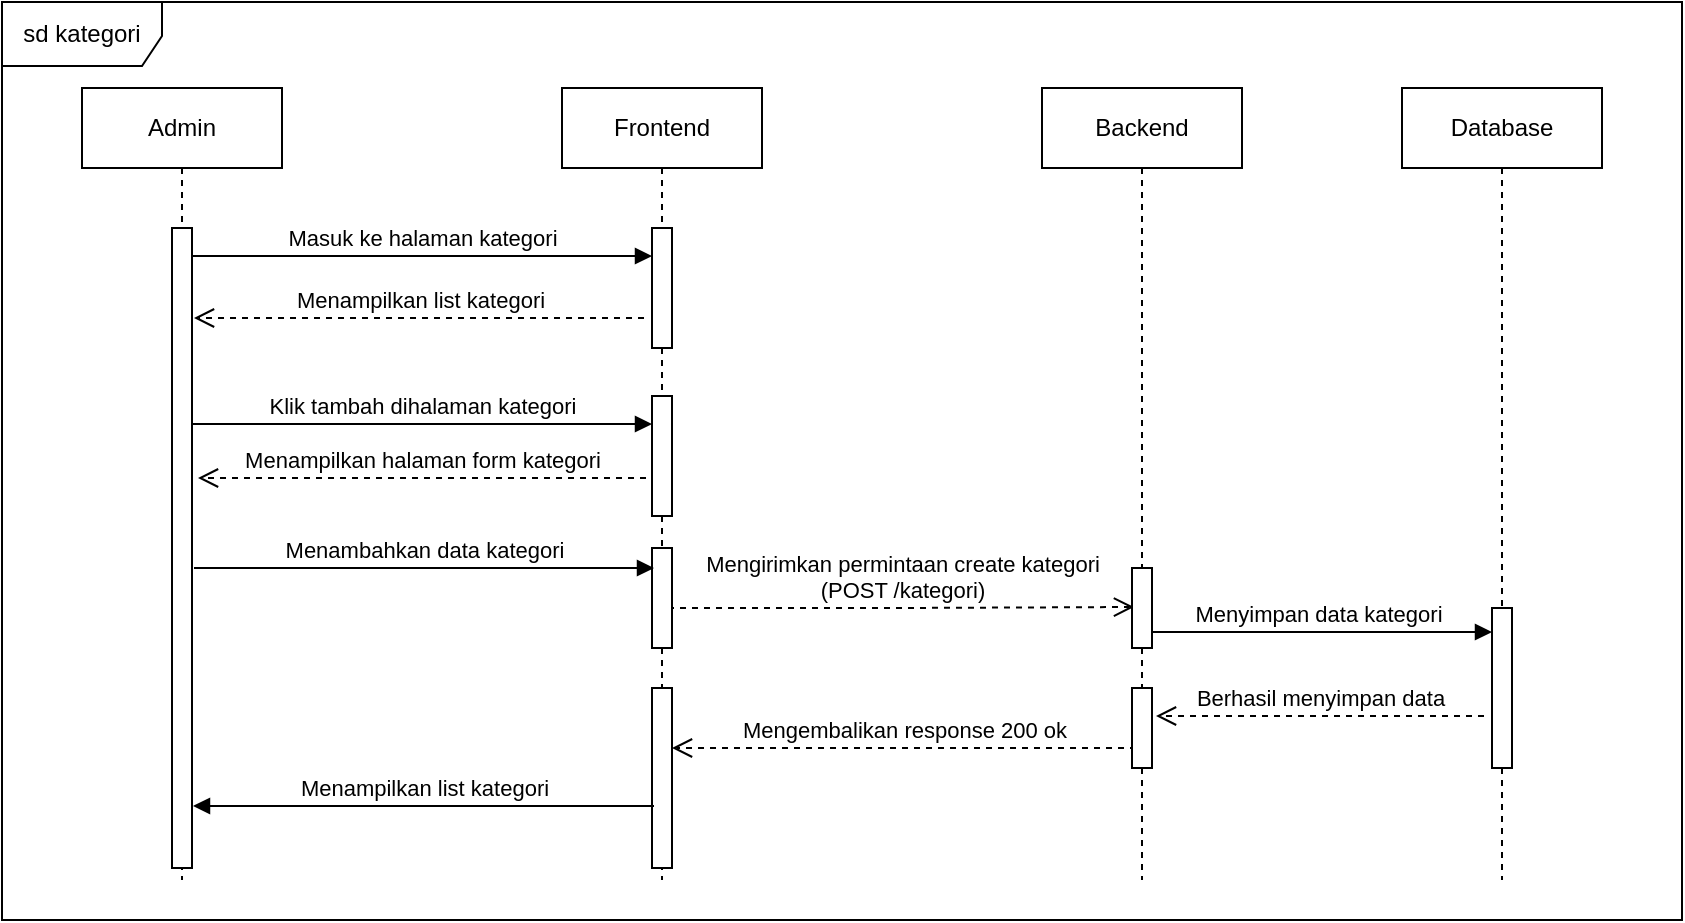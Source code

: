 <mxfile version="21.6.9" type="github" pages="9">
  <diagram name="Page-1" id="2YBvvXClWsGukQMizWep">
    <mxGraphModel dx="2044" dy="1892" grid="1" gridSize="10" guides="1" tooltips="1" connect="1" arrows="1" fold="1" page="1" pageScale="1" pageWidth="850" pageHeight="1100" math="0" shadow="0">
      <root>
        <mxCell id="0" />
        <mxCell id="1" parent="0" />
        <mxCell id="tXIopvF4Ra2s9pVsoxJs-20" value="Mengembalikan response 200 ok" style="html=1;verticalAlign=bottom;endArrow=open;dashed=1;endSize=8;edgeStyle=elbowEdgeStyle;elbow=horizontal;curved=0;rounded=0;" parent="1" edge="1">
          <mxGeometry relative="1" as="geometry">
            <mxPoint x="295" y="334" as="targetPoint" />
            <Array as="points" />
            <mxPoint x="527" y="334" as="sourcePoint" />
          </mxGeometry>
        </mxCell>
        <mxCell id="tXIopvF4Ra2s9pVsoxJs-16" value="Menyimpan data kategori" style="html=1;verticalAlign=bottom;endArrow=block;edgeStyle=elbowEdgeStyle;elbow=horizontal;curved=0;rounded=0;" parent="1" edge="1">
          <mxGeometry relative="1" as="geometry">
            <mxPoint x="530" y="276" as="sourcePoint" />
            <Array as="points">
              <mxPoint x="615" y="276" />
            </Array>
            <mxPoint x="705" y="276" as="targetPoint" />
          </mxGeometry>
        </mxCell>
        <mxCell id="tXIopvF4Ra2s9pVsoxJs-13" value="Mengirimkan permintaan create kategori&lt;br&gt;(POST /kategori)" style="html=1;verticalAlign=bottom;endArrow=open;dashed=1;endSize=8;edgeStyle=elbowEdgeStyle;elbow=horizontal;curved=0;rounded=0;entryX=-0.2;entryY=0.37;entryDx=0;entryDy=0;entryPerimeter=0;" parent="1" edge="1">
          <mxGeometry relative="1" as="geometry">
            <mxPoint x="526" y="263.5" as="targetPoint" />
            <Array as="points" />
            <mxPoint x="293" y="264" as="sourcePoint" />
          </mxGeometry>
        </mxCell>
        <mxCell id="aM9ryv3xv72pqoxQDRHE-1" value="Admin" style="shape=umlLifeline;perimeter=lifelinePerimeter;whiteSpace=wrap;html=1;container=0;dropTarget=0;collapsible=0;recursiveResize=0;outlineConnect=0;portConstraint=eastwest;newEdgeStyle={&quot;edgeStyle&quot;:&quot;elbowEdgeStyle&quot;,&quot;elbow&quot;:&quot;vertical&quot;,&quot;curved&quot;:0,&quot;rounded&quot;:0};" parent="1" vertex="1">
          <mxGeometry y="4" width="100" height="396" as="geometry" />
        </mxCell>
        <mxCell id="aM9ryv3xv72pqoxQDRHE-2" value="" style="html=1;points=[];perimeter=orthogonalPerimeter;outlineConnect=0;targetShapes=umlLifeline;portConstraint=eastwest;newEdgeStyle={&quot;edgeStyle&quot;:&quot;elbowEdgeStyle&quot;,&quot;elbow&quot;:&quot;vertical&quot;,&quot;curved&quot;:0,&quot;rounded&quot;:0};" parent="aM9ryv3xv72pqoxQDRHE-1" vertex="1">
          <mxGeometry x="45" y="70" width="10" height="320" as="geometry" />
        </mxCell>
        <mxCell id="aM9ryv3xv72pqoxQDRHE-5" value="Frontend" style="shape=umlLifeline;perimeter=lifelinePerimeter;whiteSpace=wrap;html=1;container=0;dropTarget=0;collapsible=0;recursiveResize=0;outlineConnect=0;portConstraint=eastwest;newEdgeStyle={&quot;edgeStyle&quot;:&quot;elbowEdgeStyle&quot;,&quot;elbow&quot;:&quot;vertical&quot;,&quot;curved&quot;:0,&quot;rounded&quot;:0};" parent="1" vertex="1">
          <mxGeometry x="240" y="4" width="100" height="396" as="geometry" />
        </mxCell>
        <mxCell id="aM9ryv3xv72pqoxQDRHE-6" value="" style="html=1;points=[];perimeter=orthogonalPerimeter;outlineConnect=0;targetShapes=umlLifeline;portConstraint=eastwest;newEdgeStyle={&quot;edgeStyle&quot;:&quot;elbowEdgeStyle&quot;,&quot;elbow&quot;:&quot;vertical&quot;,&quot;curved&quot;:0,&quot;rounded&quot;:0};" parent="aM9ryv3xv72pqoxQDRHE-5" vertex="1">
          <mxGeometry x="45" y="70" width="10" height="60" as="geometry" />
        </mxCell>
        <mxCell id="tXIopvF4Ra2s9pVsoxJs-8" value="" style="html=1;points=[];perimeter=orthogonalPerimeter;outlineConnect=0;targetShapes=umlLifeline;portConstraint=eastwest;newEdgeStyle={&quot;edgeStyle&quot;:&quot;elbowEdgeStyle&quot;,&quot;elbow&quot;:&quot;vertical&quot;,&quot;curved&quot;:0,&quot;rounded&quot;:0};" parent="aM9ryv3xv72pqoxQDRHE-5" vertex="1">
          <mxGeometry x="45" y="230" width="10" height="50" as="geometry" />
        </mxCell>
        <mxCell id="tXIopvF4Ra2s9pVsoxJs-9" value="" style="html=1;points=[];perimeter=orthogonalPerimeter;outlineConnect=0;targetShapes=umlLifeline;portConstraint=eastwest;newEdgeStyle={&quot;edgeStyle&quot;:&quot;elbowEdgeStyle&quot;,&quot;elbow&quot;:&quot;vertical&quot;,&quot;curved&quot;:0,&quot;rounded&quot;:0};" parent="aM9ryv3xv72pqoxQDRHE-5" vertex="1">
          <mxGeometry x="45" y="300" width="10" height="90" as="geometry" />
        </mxCell>
        <mxCell id="aM9ryv3xv72pqoxQDRHE-4" value="" style="html=1;points=[];perimeter=orthogonalPerimeter;outlineConnect=0;targetShapes=umlLifeline;portConstraint=eastwest;newEdgeStyle={&quot;edgeStyle&quot;:&quot;elbowEdgeStyle&quot;,&quot;elbow&quot;:&quot;vertical&quot;,&quot;curved&quot;:0,&quot;rounded&quot;:0};" parent="aM9ryv3xv72pqoxQDRHE-5" vertex="1">
          <mxGeometry x="45" y="154" width="10" height="60" as="geometry" />
        </mxCell>
        <mxCell id="aM9ryv3xv72pqoxQDRHE-7" value="Masuk ke halaman kategori" style="html=1;verticalAlign=bottom;endArrow=block;edgeStyle=elbowEdgeStyle;elbow=horizontal;curved=0;rounded=0;" parent="1" edge="1">
          <mxGeometry relative="1" as="geometry">
            <mxPoint x="55" y="88" as="sourcePoint" />
            <Array as="points">
              <mxPoint x="140" y="88" />
            </Array>
            <mxPoint x="285" y="88" as="targetPoint" />
          </mxGeometry>
        </mxCell>
        <mxCell id="aM9ryv3xv72pqoxQDRHE-8" value="Menampilkan halaman form kategori" style="html=1;verticalAlign=bottom;endArrow=open;dashed=1;endSize=8;edgeStyle=elbowEdgeStyle;elbow=horizontal;curved=0;rounded=0;" parent="1" edge="1">
          <mxGeometry relative="1" as="geometry">
            <mxPoint x="58" y="199" as="targetPoint" />
            <Array as="points" />
            <mxPoint x="282" y="199" as="sourcePoint" />
          </mxGeometry>
        </mxCell>
        <mxCell id="tXIopvF4Ra2s9pVsoxJs-1" value="Backend" style="shape=umlLifeline;perimeter=lifelinePerimeter;whiteSpace=wrap;html=1;container=0;dropTarget=0;collapsible=0;recursiveResize=0;outlineConnect=0;portConstraint=eastwest;newEdgeStyle={&quot;edgeStyle&quot;:&quot;elbowEdgeStyle&quot;,&quot;elbow&quot;:&quot;vertical&quot;,&quot;curved&quot;:0,&quot;rounded&quot;:0};" parent="1" vertex="1">
          <mxGeometry x="480" y="4" width="100" height="396" as="geometry" />
        </mxCell>
        <mxCell id="tXIopvF4Ra2s9pVsoxJs-2" value="" style="html=1;points=[];perimeter=orthogonalPerimeter;outlineConnect=0;targetShapes=umlLifeline;portConstraint=eastwest;newEdgeStyle={&quot;edgeStyle&quot;:&quot;elbowEdgeStyle&quot;,&quot;elbow&quot;:&quot;vertical&quot;,&quot;curved&quot;:0,&quot;rounded&quot;:0};" parent="tXIopvF4Ra2s9pVsoxJs-1" vertex="1">
          <mxGeometry x="45" y="240" width="10" height="40" as="geometry" />
        </mxCell>
        <mxCell id="tXIopvF4Ra2s9pVsoxJs-18" value="" style="html=1;points=[];perimeter=orthogonalPerimeter;outlineConnect=0;targetShapes=umlLifeline;portConstraint=eastwest;newEdgeStyle={&quot;edgeStyle&quot;:&quot;elbowEdgeStyle&quot;,&quot;elbow&quot;:&quot;vertical&quot;,&quot;curved&quot;:0,&quot;rounded&quot;:0};" parent="tXIopvF4Ra2s9pVsoxJs-1" vertex="1">
          <mxGeometry x="45" y="300" width="10" height="40" as="geometry" />
        </mxCell>
        <mxCell id="tXIopvF4Ra2s9pVsoxJs-3" value="Database" style="shape=umlLifeline;perimeter=lifelinePerimeter;whiteSpace=wrap;html=1;container=0;dropTarget=0;collapsible=0;recursiveResize=0;outlineConnect=0;portConstraint=eastwest;newEdgeStyle={&quot;edgeStyle&quot;:&quot;elbowEdgeStyle&quot;,&quot;elbow&quot;:&quot;vertical&quot;,&quot;curved&quot;:0,&quot;rounded&quot;:0};" parent="1" vertex="1">
          <mxGeometry x="660" y="4" width="100" height="396" as="geometry" />
        </mxCell>
        <mxCell id="tXIopvF4Ra2s9pVsoxJs-4" value="" style="html=1;points=[];perimeter=orthogonalPerimeter;outlineConnect=0;targetShapes=umlLifeline;portConstraint=eastwest;newEdgeStyle={&quot;edgeStyle&quot;:&quot;elbowEdgeStyle&quot;,&quot;elbow&quot;:&quot;vertical&quot;,&quot;curved&quot;:0,&quot;rounded&quot;:0};" parent="tXIopvF4Ra2s9pVsoxJs-3" vertex="1">
          <mxGeometry x="45" y="260" width="10" height="80" as="geometry" />
        </mxCell>
        <mxCell id="tXIopvF4Ra2s9pVsoxJs-10" value="Menampilkan list kategori" style="html=1;verticalAlign=bottom;endArrow=open;dashed=1;endSize=8;edgeStyle=elbowEdgeStyle;elbow=vertical;curved=0;rounded=0;" parent="1" edge="1">
          <mxGeometry relative="1" as="geometry">
            <mxPoint x="56" y="119" as="targetPoint" />
            <Array as="points" />
            <mxPoint x="281" y="119" as="sourcePoint" />
          </mxGeometry>
        </mxCell>
        <mxCell id="tXIopvF4Ra2s9pVsoxJs-11" value="Klik tambah dihalaman kategori" style="html=1;verticalAlign=bottom;endArrow=block;edgeStyle=elbowEdgeStyle;elbow=horizontal;curved=0;rounded=0;" parent="1" edge="1">
          <mxGeometry relative="1" as="geometry">
            <mxPoint x="55" y="172" as="sourcePoint" />
            <Array as="points">
              <mxPoint x="135" y="172" />
            </Array>
            <mxPoint x="285" y="172" as="targetPoint" />
          </mxGeometry>
        </mxCell>
        <mxCell id="tXIopvF4Ra2s9pVsoxJs-12" value="Menambahkan data kategori" style="html=1;verticalAlign=bottom;endArrow=block;edgeStyle=elbowEdgeStyle;elbow=horizontal;curved=0;rounded=0;" parent="1" edge="1">
          <mxGeometry relative="1" as="geometry">
            <mxPoint x="56" y="244" as="sourcePoint" />
            <Array as="points">
              <mxPoint x="136" y="244" />
            </Array>
            <mxPoint x="286" y="244" as="targetPoint" />
          </mxGeometry>
        </mxCell>
        <mxCell id="tXIopvF4Ra2s9pVsoxJs-19" value="Berhasil menyimpan data" style="html=1;verticalAlign=bottom;endArrow=open;dashed=1;endSize=8;edgeStyle=elbowEdgeStyle;elbow=horizontal;curved=0;rounded=0;" parent="1" edge="1">
          <mxGeometry relative="1" as="geometry">
            <mxPoint x="537" y="318" as="targetPoint" />
            <Array as="points" />
            <mxPoint x="701" y="318" as="sourcePoint" />
          </mxGeometry>
        </mxCell>
        <mxCell id="tXIopvF4Ra2s9pVsoxJs-21" value="Menampilkan list kategori" style="html=1;verticalAlign=bottom;endArrow=block;edgeStyle=elbowEdgeStyle;elbow=horizontal;curved=0;rounded=0;" parent="1" edge="1">
          <mxGeometry relative="1" as="geometry">
            <mxPoint x="286" y="363" as="sourcePoint" />
            <Array as="points">
              <mxPoint x="141" y="363" />
            </Array>
            <mxPoint x="55.5" y="363" as="targetPoint" />
          </mxGeometry>
        </mxCell>
        <mxCell id="De7sKsdDXI-TrQm7Oqq0-1" value="sd kategori" style="shape=umlFrame;whiteSpace=wrap;html=1;pointerEvents=0;width=80;height=32;" vertex="1" parent="1">
          <mxGeometry x="-40" y="-39" width="840" height="459" as="geometry" />
        </mxCell>
      </root>
    </mxGraphModel>
  </diagram>
  <diagram id="41hXLLRf2BW_fKO-Zhx8" name="Halaman-2">
    <mxGraphModel dx="1194" dy="792" grid="1" gridSize="10" guides="1" tooltips="1" connect="1" arrows="1" fold="1" page="1" pageScale="1" pageWidth="827" pageHeight="1169" math="0" shadow="0">
      <root>
        <mxCell id="0" />
        <mxCell id="1" parent="0" />
        <mxCell id="Sn3FwDoTZeHQikSD8n-1-1" value="Mengembalikan response 200 ok" style="html=1;verticalAlign=bottom;endArrow=open;dashed=1;endSize=8;edgeStyle=elbowEdgeStyle;elbow=horizontal;curved=0;rounded=0;" parent="1" edge="1">
          <mxGeometry relative="1" as="geometry">
            <mxPoint x="335" y="370" as="targetPoint" />
            <Array as="points" />
            <mxPoint x="567" y="370" as="sourcePoint" />
          </mxGeometry>
        </mxCell>
        <mxCell id="Sn3FwDoTZeHQikSD8n-1-2" value="Mengupadate data kategori" style="html=1;verticalAlign=bottom;endArrow=block;edgeStyle=elbowEdgeStyle;elbow=horizontal;curved=0;rounded=0;" parent="1" edge="1">
          <mxGeometry relative="1" as="geometry">
            <mxPoint x="570" y="312" as="sourcePoint" />
            <Array as="points">
              <mxPoint x="655" y="312" />
            </Array>
            <mxPoint x="745" y="312" as="targetPoint" />
          </mxGeometry>
        </mxCell>
        <mxCell id="Sn3FwDoTZeHQikSD8n-1-3" value="Mengirimkan permintaan update kategori&lt;br&gt;(PUT /kategori/:id)" style="html=1;verticalAlign=bottom;endArrow=open;dashed=1;endSize=8;edgeStyle=elbowEdgeStyle;elbow=horizontal;curved=0;rounded=0;entryX=-0.2;entryY=0.37;entryDx=0;entryDy=0;entryPerimeter=0;" parent="1" edge="1">
          <mxGeometry relative="1" as="geometry">
            <mxPoint x="566" y="299.5" as="targetPoint" />
            <Array as="points" />
            <mxPoint x="333" y="300" as="sourcePoint" />
          </mxGeometry>
        </mxCell>
        <mxCell id="Sn3FwDoTZeHQikSD8n-1-4" value="Admin" style="shape=umlLifeline;perimeter=lifelinePerimeter;whiteSpace=wrap;html=1;container=0;dropTarget=0;collapsible=0;recursiveResize=0;outlineConnect=0;portConstraint=eastwest;newEdgeStyle={&quot;edgeStyle&quot;:&quot;elbowEdgeStyle&quot;,&quot;elbow&quot;:&quot;vertical&quot;,&quot;curved&quot;:0,&quot;rounded&quot;:0};" parent="1" vertex="1">
          <mxGeometry x="40" y="40" width="100" height="400" as="geometry" />
        </mxCell>
        <mxCell id="Sn3FwDoTZeHQikSD8n-1-5" value="" style="html=1;points=[];perimeter=orthogonalPerimeter;outlineConnect=0;targetShapes=umlLifeline;portConstraint=eastwest;newEdgeStyle={&quot;edgeStyle&quot;:&quot;elbowEdgeStyle&quot;,&quot;elbow&quot;:&quot;vertical&quot;,&quot;curved&quot;:0,&quot;rounded&quot;:0};" parent="Sn3FwDoTZeHQikSD8n-1-4" vertex="1">
          <mxGeometry x="45" y="70" width="10" height="320" as="geometry" />
        </mxCell>
        <mxCell id="Sn3FwDoTZeHQikSD8n-1-6" value="Frontend" style="shape=umlLifeline;perimeter=lifelinePerimeter;whiteSpace=wrap;html=1;container=0;dropTarget=0;collapsible=0;recursiveResize=0;outlineConnect=0;portConstraint=eastwest;newEdgeStyle={&quot;edgeStyle&quot;:&quot;elbowEdgeStyle&quot;,&quot;elbow&quot;:&quot;vertical&quot;,&quot;curved&quot;:0,&quot;rounded&quot;:0};" parent="1" vertex="1">
          <mxGeometry x="280" y="40" width="100" height="400" as="geometry" />
        </mxCell>
        <mxCell id="Sn3FwDoTZeHQikSD8n-1-7" value="" style="html=1;points=[];perimeter=orthogonalPerimeter;outlineConnect=0;targetShapes=umlLifeline;portConstraint=eastwest;newEdgeStyle={&quot;edgeStyle&quot;:&quot;elbowEdgeStyle&quot;,&quot;elbow&quot;:&quot;vertical&quot;,&quot;curved&quot;:0,&quot;rounded&quot;:0};" parent="Sn3FwDoTZeHQikSD8n-1-6" vertex="1">
          <mxGeometry x="45" y="70" width="10" height="60" as="geometry" />
        </mxCell>
        <mxCell id="Sn3FwDoTZeHQikSD8n-1-8" value="" style="html=1;points=[];perimeter=orthogonalPerimeter;outlineConnect=0;targetShapes=umlLifeline;portConstraint=eastwest;newEdgeStyle={&quot;edgeStyle&quot;:&quot;elbowEdgeStyle&quot;,&quot;elbow&quot;:&quot;vertical&quot;,&quot;curved&quot;:0,&quot;rounded&quot;:0};" parent="Sn3FwDoTZeHQikSD8n-1-6" vertex="1">
          <mxGeometry x="45" y="230" width="10" height="50" as="geometry" />
        </mxCell>
        <mxCell id="Sn3FwDoTZeHQikSD8n-1-9" value="" style="html=1;points=[];perimeter=orthogonalPerimeter;outlineConnect=0;targetShapes=umlLifeline;portConstraint=eastwest;newEdgeStyle={&quot;edgeStyle&quot;:&quot;elbowEdgeStyle&quot;,&quot;elbow&quot;:&quot;vertical&quot;,&quot;curved&quot;:0,&quot;rounded&quot;:0};" parent="Sn3FwDoTZeHQikSD8n-1-6" vertex="1">
          <mxGeometry x="45" y="300" width="10" height="90" as="geometry" />
        </mxCell>
        <mxCell id="Sn3FwDoTZeHQikSD8n-1-10" value="" style="html=1;points=[];perimeter=orthogonalPerimeter;outlineConnect=0;targetShapes=umlLifeline;portConstraint=eastwest;newEdgeStyle={&quot;edgeStyle&quot;:&quot;elbowEdgeStyle&quot;,&quot;elbow&quot;:&quot;vertical&quot;,&quot;curved&quot;:0,&quot;rounded&quot;:0};" parent="Sn3FwDoTZeHQikSD8n-1-6" vertex="1">
          <mxGeometry x="45" y="154" width="10" height="60" as="geometry" />
        </mxCell>
        <mxCell id="Sn3FwDoTZeHQikSD8n-1-11" value="Masuk ke halaman kategori" style="html=1;verticalAlign=bottom;endArrow=block;edgeStyle=elbowEdgeStyle;elbow=horizontal;curved=0;rounded=0;" parent="1" edge="1">
          <mxGeometry relative="1" as="geometry">
            <mxPoint x="95" y="123" as="sourcePoint" />
            <Array as="points">
              <mxPoint x="180" y="123" />
            </Array>
            <mxPoint x="325" y="123" as="targetPoint" />
          </mxGeometry>
        </mxCell>
        <mxCell id="Sn3FwDoTZeHQikSD8n-1-12" value="Menampilkan halaman form update kategori" style="html=1;verticalAlign=bottom;endArrow=open;dashed=1;endSize=8;edgeStyle=elbowEdgeStyle;elbow=horizontal;curved=0;rounded=0;" parent="1" edge="1">
          <mxGeometry relative="1" as="geometry">
            <mxPoint x="98" y="246" as="targetPoint" />
            <Array as="points" />
            <mxPoint x="322" y="246" as="sourcePoint" />
          </mxGeometry>
        </mxCell>
        <mxCell id="Sn3FwDoTZeHQikSD8n-1-13" value="Backend" style="shape=umlLifeline;perimeter=lifelinePerimeter;whiteSpace=wrap;html=1;container=0;dropTarget=0;collapsible=0;recursiveResize=0;outlineConnect=0;portConstraint=eastwest;newEdgeStyle={&quot;edgeStyle&quot;:&quot;elbowEdgeStyle&quot;,&quot;elbow&quot;:&quot;vertical&quot;,&quot;curved&quot;:0,&quot;rounded&quot;:0};" parent="1" vertex="1">
          <mxGeometry x="520" y="40" width="100" height="400" as="geometry" />
        </mxCell>
        <mxCell id="Sn3FwDoTZeHQikSD8n-1-14" value="" style="html=1;points=[];perimeter=orthogonalPerimeter;outlineConnect=0;targetShapes=umlLifeline;portConstraint=eastwest;newEdgeStyle={&quot;edgeStyle&quot;:&quot;elbowEdgeStyle&quot;,&quot;elbow&quot;:&quot;vertical&quot;,&quot;curved&quot;:0,&quot;rounded&quot;:0};" parent="Sn3FwDoTZeHQikSD8n-1-13" vertex="1">
          <mxGeometry x="45" y="240" width="10" height="40" as="geometry" />
        </mxCell>
        <mxCell id="Sn3FwDoTZeHQikSD8n-1-15" value="" style="html=1;points=[];perimeter=orthogonalPerimeter;outlineConnect=0;targetShapes=umlLifeline;portConstraint=eastwest;newEdgeStyle={&quot;edgeStyle&quot;:&quot;elbowEdgeStyle&quot;,&quot;elbow&quot;:&quot;vertical&quot;,&quot;curved&quot;:0,&quot;rounded&quot;:0};" parent="Sn3FwDoTZeHQikSD8n-1-13" vertex="1">
          <mxGeometry x="45" y="300" width="10" height="40" as="geometry" />
        </mxCell>
        <mxCell id="Sn3FwDoTZeHQikSD8n-1-16" value="Database" style="shape=umlLifeline;perimeter=lifelinePerimeter;whiteSpace=wrap;html=1;container=0;dropTarget=0;collapsible=0;recursiveResize=0;outlineConnect=0;portConstraint=eastwest;newEdgeStyle={&quot;edgeStyle&quot;:&quot;elbowEdgeStyle&quot;,&quot;elbow&quot;:&quot;vertical&quot;,&quot;curved&quot;:0,&quot;rounded&quot;:0};" parent="1" vertex="1">
          <mxGeometry x="700" y="40" width="100" height="400" as="geometry" />
        </mxCell>
        <mxCell id="Sn3FwDoTZeHQikSD8n-1-17" value="" style="html=1;points=[];perimeter=orthogonalPerimeter;outlineConnect=0;targetShapes=umlLifeline;portConstraint=eastwest;newEdgeStyle={&quot;edgeStyle&quot;:&quot;elbowEdgeStyle&quot;,&quot;elbow&quot;:&quot;vertical&quot;,&quot;curved&quot;:0,&quot;rounded&quot;:0};" parent="Sn3FwDoTZeHQikSD8n-1-16" vertex="1">
          <mxGeometry x="45" y="260" width="10" height="80" as="geometry" />
        </mxCell>
        <mxCell id="Sn3FwDoTZeHQikSD8n-1-18" value="Menampilkan list kategori" style="html=1;verticalAlign=bottom;endArrow=open;dashed=1;endSize=8;edgeStyle=elbowEdgeStyle;elbow=vertical;curved=0;rounded=0;" parent="1" edge="1">
          <mxGeometry relative="1" as="geometry">
            <mxPoint x="96" y="157" as="targetPoint" />
            <Array as="points" />
            <mxPoint x="321" y="157" as="sourcePoint" />
          </mxGeometry>
        </mxCell>
        <mxCell id="Sn3FwDoTZeHQikSD8n-1-19" value="Klik update di salah satu data kategori" style="html=1;verticalAlign=bottom;endArrow=block;edgeStyle=elbowEdgeStyle;elbow=horizontal;curved=0;rounded=0;" parent="1" edge="1">
          <mxGeometry relative="1" as="geometry">
            <mxPoint x="95" y="208" as="sourcePoint" />
            <Array as="points">
              <mxPoint x="175" y="208" />
            </Array>
            <mxPoint x="325" y="208" as="targetPoint" />
          </mxGeometry>
        </mxCell>
        <mxCell id="Sn3FwDoTZeHQikSD8n-1-20" value="Update data yang ingin diubah" style="html=1;verticalAlign=bottom;endArrow=block;edgeStyle=elbowEdgeStyle;elbow=horizontal;curved=0;rounded=0;" parent="1" edge="1">
          <mxGeometry relative="1" as="geometry">
            <mxPoint x="96" y="280" as="sourcePoint" />
            <Array as="points">
              <mxPoint x="176" y="280" />
            </Array>
            <mxPoint x="326" y="280" as="targetPoint" />
          </mxGeometry>
        </mxCell>
        <mxCell id="Sn3FwDoTZeHQikSD8n-1-21" value="Berhasil mengupdate data" style="html=1;verticalAlign=bottom;endArrow=open;dashed=1;endSize=8;edgeStyle=elbowEdgeStyle;elbow=vertical;curved=0;rounded=0;" parent="1" edge="1">
          <mxGeometry relative="1" as="geometry">
            <mxPoint x="577" y="354" as="targetPoint" />
            <Array as="points" />
            <mxPoint x="741" y="354" as="sourcePoint" />
          </mxGeometry>
        </mxCell>
        <mxCell id="Sn3FwDoTZeHQikSD8n-1-22" value="Menampilkan list kategori" style="html=1;verticalAlign=bottom;endArrow=block;edgeStyle=elbowEdgeStyle;elbow=horizontal;curved=0;rounded=0;" parent="1" edge="1">
          <mxGeometry relative="1" as="geometry">
            <mxPoint x="326" y="399" as="sourcePoint" />
            <Array as="points">
              <mxPoint x="181" y="399" />
            </Array>
            <mxPoint x="95.5" y="399" as="targetPoint" />
          </mxGeometry>
        </mxCell>
        <mxCell id="DS3ZDOdt3btbKFuCVc4j-1" value="sd kategori" style="shape=umlFrame;whiteSpace=wrap;html=1;pointerEvents=0;width=80;height=32;" vertex="1" parent="1">
          <mxGeometry width="840" height="459" as="geometry" />
        </mxCell>
      </root>
    </mxGraphModel>
  </diagram>
  <diagram id="BDGMkQ-fNjs1G1AW6r2Y" name="Halaman-3">
    <mxGraphModel dx="1194" dy="792" grid="1" gridSize="10" guides="1" tooltips="1" connect="1" arrows="1" fold="1" page="1" pageScale="1" pageWidth="827" pageHeight="1169" math="0" shadow="0">
      <root>
        <mxCell id="0" />
        <mxCell id="1" parent="0" />
        <mxCell id="G_QI0QunAaWRweGOU2x1-1" value="Mengembalikan response 200 ok" style="html=1;verticalAlign=bottom;endArrow=open;dashed=1;endSize=8;edgeStyle=elbowEdgeStyle;elbow=horizontal;curved=0;rounded=0;" parent="1" edge="1">
          <mxGeometry relative="1" as="geometry">
            <mxPoint x="335" y="311" as="targetPoint" />
            <Array as="points" />
            <mxPoint x="567" y="311" as="sourcePoint" />
          </mxGeometry>
        </mxCell>
        <mxCell id="G_QI0QunAaWRweGOU2x1-2" value="Menghapus data kategori" style="html=1;verticalAlign=bottom;endArrow=block;edgeStyle=elbowEdgeStyle;elbow=horizontal;curved=0;rounded=0;" parent="1" edge="1">
          <mxGeometry relative="1" as="geometry">
            <mxPoint x="569" y="243" as="sourcePoint" />
            <Array as="points">
              <mxPoint x="654" y="243" />
            </Array>
            <mxPoint x="744" y="243" as="targetPoint" />
          </mxGeometry>
        </mxCell>
        <mxCell id="G_QI0QunAaWRweGOU2x1-3" value="Mengirimkan permintaan delete kategori&lt;br&gt;(DELETE /kategori/:id)" style="html=1;verticalAlign=bottom;endArrow=open;dashed=1;endSize=8;edgeStyle=elbowEdgeStyle;elbow=horizontal;curved=0;rounded=0;entryX=-0.2;entryY=0.37;entryDx=0;entryDy=0;entryPerimeter=0;" parent="1" edge="1">
          <mxGeometry relative="1" as="geometry">
            <mxPoint x="566" y="225.5" as="targetPoint" />
            <Array as="points" />
            <mxPoint x="333" y="226" as="sourcePoint" />
          </mxGeometry>
        </mxCell>
        <mxCell id="G_QI0QunAaWRweGOU2x1-4" value="Admin" style="shape=umlLifeline;perimeter=lifelinePerimeter;whiteSpace=wrap;html=1;container=0;dropTarget=0;collapsible=0;recursiveResize=0;outlineConnect=0;portConstraint=eastwest;newEdgeStyle={&quot;edgeStyle&quot;:&quot;elbowEdgeStyle&quot;,&quot;elbow&quot;:&quot;vertical&quot;,&quot;curved&quot;:0,&quot;rounded&quot;:0};" parent="1" vertex="1">
          <mxGeometry x="40" y="40" width="100" height="330" as="geometry" />
        </mxCell>
        <mxCell id="G_QI0QunAaWRweGOU2x1-5" value="" style="html=1;points=[];perimeter=orthogonalPerimeter;outlineConnect=0;targetShapes=umlLifeline;portConstraint=eastwest;newEdgeStyle={&quot;edgeStyle&quot;:&quot;elbowEdgeStyle&quot;,&quot;elbow&quot;:&quot;vertical&quot;,&quot;curved&quot;:0,&quot;rounded&quot;:0};" parent="G_QI0QunAaWRweGOU2x1-4" vertex="1">
          <mxGeometry x="45" y="70" width="10" height="260" as="geometry" />
        </mxCell>
        <mxCell id="G_QI0QunAaWRweGOU2x1-6" value="Frontend" style="shape=umlLifeline;perimeter=lifelinePerimeter;whiteSpace=wrap;html=1;container=0;dropTarget=0;collapsible=0;recursiveResize=0;outlineConnect=0;portConstraint=eastwest;newEdgeStyle={&quot;edgeStyle&quot;:&quot;elbowEdgeStyle&quot;,&quot;elbow&quot;:&quot;vertical&quot;,&quot;curved&quot;:0,&quot;rounded&quot;:0};" parent="1" vertex="1">
          <mxGeometry x="280" y="40" width="100" height="320" as="geometry" />
        </mxCell>
        <mxCell id="G_QI0QunAaWRweGOU2x1-7" value="" style="html=1;points=[];perimeter=orthogonalPerimeter;outlineConnect=0;targetShapes=umlLifeline;portConstraint=eastwest;newEdgeStyle={&quot;edgeStyle&quot;:&quot;elbowEdgeStyle&quot;,&quot;elbow&quot;:&quot;vertical&quot;,&quot;curved&quot;:0,&quot;rounded&quot;:0};" parent="G_QI0QunAaWRweGOU2x1-6" vertex="1">
          <mxGeometry x="45" y="70" width="10" height="60" as="geometry" />
        </mxCell>
        <mxCell id="G_QI0QunAaWRweGOU2x1-8" value="" style="html=1;points=[];perimeter=orthogonalPerimeter;outlineConnect=0;targetShapes=umlLifeline;portConstraint=eastwest;newEdgeStyle={&quot;edgeStyle&quot;:&quot;elbowEdgeStyle&quot;,&quot;elbow&quot;:&quot;vertical&quot;,&quot;curved&quot;:0,&quot;rounded&quot;:0};" parent="G_QI0QunAaWRweGOU2x1-6" vertex="1">
          <mxGeometry x="45" y="153" width="10" height="50" as="geometry" />
        </mxCell>
        <mxCell id="G_QI0QunAaWRweGOU2x1-9" value="" style="html=1;points=[];perimeter=orthogonalPerimeter;outlineConnect=0;targetShapes=umlLifeline;portConstraint=eastwest;newEdgeStyle={&quot;edgeStyle&quot;:&quot;elbowEdgeStyle&quot;,&quot;elbow&quot;:&quot;vertical&quot;,&quot;curved&quot;:0,&quot;rounded&quot;:0};" parent="G_QI0QunAaWRweGOU2x1-6" vertex="1">
          <mxGeometry x="45" y="239" width="10" height="81" as="geometry" />
        </mxCell>
        <mxCell id="G_QI0QunAaWRweGOU2x1-11" value="Masuk ke halaman kategori" style="html=1;verticalAlign=bottom;endArrow=block;edgeStyle=elbowEdgeStyle;elbow=horizontal;curved=0;rounded=0;" parent="1" source="G_QI0QunAaWRweGOU2x1-5" target="G_QI0QunAaWRweGOU2x1-7" edge="1">
          <mxGeometry relative="1" as="geometry">
            <mxPoint x="195" y="130" as="sourcePoint" />
            <Array as="points">
              <mxPoint x="180" y="120" />
            </Array>
          </mxGeometry>
        </mxCell>
        <mxCell id="G_QI0QunAaWRweGOU2x1-13" value="Backend" style="shape=umlLifeline;perimeter=lifelinePerimeter;whiteSpace=wrap;html=1;container=0;dropTarget=0;collapsible=0;recursiveResize=0;outlineConnect=0;portConstraint=eastwest;newEdgeStyle={&quot;edgeStyle&quot;:&quot;elbowEdgeStyle&quot;,&quot;elbow&quot;:&quot;vertical&quot;,&quot;curved&quot;:0,&quot;rounded&quot;:0};" parent="1" vertex="1">
          <mxGeometry x="520" y="40" width="100" height="270" as="geometry" />
        </mxCell>
        <mxCell id="G_QI0QunAaWRweGOU2x1-14" value="" style="html=1;points=[];perimeter=orthogonalPerimeter;outlineConnect=0;targetShapes=umlLifeline;portConstraint=eastwest;newEdgeStyle={&quot;edgeStyle&quot;:&quot;elbowEdgeStyle&quot;,&quot;elbow&quot;:&quot;vertical&quot;,&quot;curved&quot;:0,&quot;rounded&quot;:0};" parent="G_QI0QunAaWRweGOU2x1-13" vertex="1">
          <mxGeometry x="45" y="175" width="10" height="40" as="geometry" />
        </mxCell>
        <mxCell id="G_QI0QunAaWRweGOU2x1-15" value="" style="html=1;points=[];perimeter=orthogonalPerimeter;outlineConnect=0;targetShapes=umlLifeline;portConstraint=eastwest;newEdgeStyle={&quot;edgeStyle&quot;:&quot;elbowEdgeStyle&quot;,&quot;elbow&quot;:&quot;vertical&quot;,&quot;curved&quot;:0,&quot;rounded&quot;:0};" parent="G_QI0QunAaWRweGOU2x1-13" vertex="1">
          <mxGeometry x="45" y="239" width="10" height="40" as="geometry" />
        </mxCell>
        <mxCell id="G_QI0QunAaWRweGOU2x1-16" value="Database" style="shape=umlLifeline;perimeter=lifelinePerimeter;whiteSpace=wrap;html=1;container=0;dropTarget=0;collapsible=0;recursiveResize=0;outlineConnect=0;portConstraint=eastwest;newEdgeStyle={&quot;edgeStyle&quot;:&quot;elbowEdgeStyle&quot;,&quot;elbow&quot;:&quot;vertical&quot;,&quot;curved&quot;:0,&quot;rounded&quot;:0};" parent="1" vertex="1">
          <mxGeometry x="700" y="40" width="100" height="280" as="geometry" />
        </mxCell>
        <mxCell id="G_QI0QunAaWRweGOU2x1-17" value="" style="html=1;points=[];perimeter=orthogonalPerimeter;outlineConnect=0;targetShapes=umlLifeline;portConstraint=eastwest;newEdgeStyle={&quot;edgeStyle&quot;:&quot;elbowEdgeStyle&quot;,&quot;elbow&quot;:&quot;vertical&quot;,&quot;curved&quot;:0,&quot;rounded&quot;:0};" parent="G_QI0QunAaWRweGOU2x1-16" vertex="1">
          <mxGeometry x="45" y="195" width="10" height="85" as="geometry" />
        </mxCell>
        <mxCell id="G_QI0QunAaWRweGOU2x1-18" value="Menampilkan list kategori" style="html=1;verticalAlign=bottom;endArrow=open;dashed=1;endSize=8;edgeStyle=elbowEdgeStyle;elbow=vertical;curved=0;rounded=0;" parent="1" edge="1">
          <mxGeometry relative="1" as="geometry">
            <mxPoint x="96" y="160" as="targetPoint" />
            <Array as="points" />
            <mxPoint x="321" y="160" as="sourcePoint" />
          </mxGeometry>
        </mxCell>
        <mxCell id="G_QI0QunAaWRweGOU2x1-20" value="Delete data kategori yg dipilih" style="html=1;verticalAlign=bottom;endArrow=block;edgeStyle=elbowEdgeStyle;elbow=horizontal;curved=0;rounded=0;" parent="1" edge="1">
          <mxGeometry relative="1" as="geometry">
            <mxPoint x="96" y="208" as="sourcePoint" />
            <Array as="points">
              <mxPoint x="176" y="208" />
            </Array>
            <mxPoint x="326" y="208" as="targetPoint" />
          </mxGeometry>
        </mxCell>
        <mxCell id="G_QI0QunAaWRweGOU2x1-21" value="Berhasil menghapus data" style="html=1;verticalAlign=bottom;endArrow=open;dashed=1;endSize=8;edgeStyle=elbowEdgeStyle;elbow=horizontal;curved=0;rounded=0;" parent="1" edge="1">
          <mxGeometry relative="1" as="geometry">
            <mxPoint x="577" y="297" as="targetPoint" />
            <Array as="points" />
            <mxPoint x="741" y="297" as="sourcePoint" />
          </mxGeometry>
        </mxCell>
        <mxCell id="G_QI0QunAaWRweGOU2x1-22" value="Menampilkan list kategori" style="html=1;verticalAlign=bottom;endArrow=block;edgeStyle=elbowEdgeStyle;elbow=horizontal;curved=0;rounded=0;" parent="1" edge="1">
          <mxGeometry relative="1" as="geometry">
            <mxPoint x="326" y="338" as="sourcePoint" />
            <Array as="points">
              <mxPoint x="181" y="338" />
            </Array>
            <mxPoint x="95.5" y="338" as="targetPoint" />
          </mxGeometry>
        </mxCell>
        <mxCell id="yVkILXX6Sg-_CMIH6cnO-1" value="sd kategori" style="shape=umlFrame;whiteSpace=wrap;html=1;pointerEvents=0;width=80;height=32;" vertex="1" parent="1">
          <mxGeometry x="10" width="820" height="390" as="geometry" />
        </mxCell>
      </root>
    </mxGraphModel>
  </diagram>
  <diagram id="bdXKeqT_KtWUnwyovNPZ" name="Halaman-4">
    <mxGraphModel dx="1194" dy="792" grid="1" gridSize="10" guides="1" tooltips="1" connect="1" arrows="1" fold="1" page="1" pageScale="1" pageWidth="827" pageHeight="1169" math="0" shadow="0">
      <root>
        <mxCell id="0" />
        <mxCell id="1" parent="0" />
        <mxCell id="rhh9aUoEZJtBl20VoeY4-1" value="Response 200 ok" style="html=1;verticalAlign=bottom;endArrow=open;dashed=1;endSize=8;edgeStyle=elbowEdgeStyle;elbow=horizontal;curved=0;rounded=0;" parent="1" edge="1">
          <mxGeometry relative="1" as="geometry">
            <mxPoint x="335" y="370" as="targetPoint" />
            <Array as="points" />
            <mxPoint x="567" y="370" as="sourcePoint" />
          </mxGeometry>
        </mxCell>
        <mxCell id="rhh9aUoEZJtBl20VoeY4-2" value="Menyimpan data produk" style="html=1;verticalAlign=bottom;endArrow=block;edgeStyle=elbowEdgeStyle;elbow=horizontal;curved=0;rounded=0;" parent="1" edge="1">
          <mxGeometry relative="1" as="geometry">
            <mxPoint x="570" y="312" as="sourcePoint" />
            <Array as="points">
              <mxPoint x="655" y="312" />
            </Array>
            <mxPoint x="745" y="312" as="targetPoint" />
          </mxGeometry>
        </mxCell>
        <mxCell id="rhh9aUoEZJtBl20VoeY4-3" value="Mengirimkan permintaan create produk&lt;br&gt;(POST /produk)" style="html=1;verticalAlign=bottom;endArrow=open;dashed=1;endSize=8;edgeStyle=elbowEdgeStyle;elbow=horizontal;curved=0;rounded=0;entryX=-0.2;entryY=0.37;entryDx=0;entryDy=0;entryPerimeter=0;" parent="1" edge="1">
          <mxGeometry relative="1" as="geometry">
            <mxPoint x="566" y="299.5" as="targetPoint" />
            <Array as="points" />
            <mxPoint x="333" y="300" as="sourcePoint" />
          </mxGeometry>
        </mxCell>
        <mxCell id="rhh9aUoEZJtBl20VoeY4-4" value="Admin" style="shape=umlLifeline;perimeter=lifelinePerimeter;whiteSpace=wrap;html=1;container=0;dropTarget=0;collapsible=0;recursiveResize=0;outlineConnect=0;portConstraint=eastwest;newEdgeStyle={&quot;edgeStyle&quot;:&quot;elbowEdgeStyle&quot;,&quot;elbow&quot;:&quot;vertical&quot;,&quot;curved&quot;:0,&quot;rounded&quot;:0};" parent="1" vertex="1">
          <mxGeometry x="40" y="40" width="100" height="400" as="geometry" />
        </mxCell>
        <mxCell id="rhh9aUoEZJtBl20VoeY4-5" value="" style="html=1;points=[];perimeter=orthogonalPerimeter;outlineConnect=0;targetShapes=umlLifeline;portConstraint=eastwest;newEdgeStyle={&quot;edgeStyle&quot;:&quot;elbowEdgeStyle&quot;,&quot;elbow&quot;:&quot;vertical&quot;,&quot;curved&quot;:0,&quot;rounded&quot;:0};" parent="rhh9aUoEZJtBl20VoeY4-4" vertex="1">
          <mxGeometry x="45" y="70" width="10" height="320" as="geometry" />
        </mxCell>
        <mxCell id="rhh9aUoEZJtBl20VoeY4-6" value="Frontend" style="shape=umlLifeline;perimeter=lifelinePerimeter;whiteSpace=wrap;html=1;container=0;dropTarget=0;collapsible=0;recursiveResize=0;outlineConnect=0;portConstraint=eastwest;newEdgeStyle={&quot;edgeStyle&quot;:&quot;elbowEdgeStyle&quot;,&quot;elbow&quot;:&quot;vertical&quot;,&quot;curved&quot;:0,&quot;rounded&quot;:0};" parent="1" vertex="1">
          <mxGeometry x="280" y="40" width="100" height="400" as="geometry" />
        </mxCell>
        <mxCell id="rhh9aUoEZJtBl20VoeY4-7" value="" style="html=1;points=[];perimeter=orthogonalPerimeter;outlineConnect=0;targetShapes=umlLifeline;portConstraint=eastwest;newEdgeStyle={&quot;edgeStyle&quot;:&quot;elbowEdgeStyle&quot;,&quot;elbow&quot;:&quot;vertical&quot;,&quot;curved&quot;:0,&quot;rounded&quot;:0};" parent="rhh9aUoEZJtBl20VoeY4-6" vertex="1">
          <mxGeometry x="45" y="70" width="10" height="60" as="geometry" />
        </mxCell>
        <mxCell id="rhh9aUoEZJtBl20VoeY4-8" value="" style="html=1;points=[];perimeter=orthogonalPerimeter;outlineConnect=0;targetShapes=umlLifeline;portConstraint=eastwest;newEdgeStyle={&quot;edgeStyle&quot;:&quot;elbowEdgeStyle&quot;,&quot;elbow&quot;:&quot;vertical&quot;,&quot;curved&quot;:0,&quot;rounded&quot;:0};" parent="rhh9aUoEZJtBl20VoeY4-6" vertex="1">
          <mxGeometry x="45" y="229" width="10" height="50" as="geometry" />
        </mxCell>
        <mxCell id="rhh9aUoEZJtBl20VoeY4-9" value="" style="html=1;points=[];perimeter=orthogonalPerimeter;outlineConnect=0;targetShapes=umlLifeline;portConstraint=eastwest;newEdgeStyle={&quot;edgeStyle&quot;:&quot;elbowEdgeStyle&quot;,&quot;elbow&quot;:&quot;vertical&quot;,&quot;curved&quot;:0,&quot;rounded&quot;:0};" parent="rhh9aUoEZJtBl20VoeY4-6" vertex="1">
          <mxGeometry x="45" y="300" width="10" height="90" as="geometry" />
        </mxCell>
        <mxCell id="rhh9aUoEZJtBl20VoeY4-10" value="" style="html=1;points=[];perimeter=orthogonalPerimeter;outlineConnect=0;targetShapes=umlLifeline;portConstraint=eastwest;newEdgeStyle={&quot;edgeStyle&quot;:&quot;elbowEdgeStyle&quot;,&quot;elbow&quot;:&quot;vertical&quot;,&quot;curved&quot;:0,&quot;rounded&quot;:0};" parent="rhh9aUoEZJtBl20VoeY4-6" vertex="1">
          <mxGeometry x="45" y="154" width="10" height="60" as="geometry" />
        </mxCell>
        <mxCell id="rhh9aUoEZJtBl20VoeY4-11" value="Masuk ke halaman data produk" style="html=1;verticalAlign=bottom;endArrow=block;edgeStyle=elbowEdgeStyle;elbow=horizontal;curved=0;rounded=0;" parent="1" source="rhh9aUoEZJtBl20VoeY4-5" target="rhh9aUoEZJtBl20VoeY4-7" edge="1">
          <mxGeometry relative="1" as="geometry">
            <mxPoint x="195" y="130" as="sourcePoint" />
            <Array as="points">
              <mxPoint x="180" y="120" />
            </Array>
          </mxGeometry>
        </mxCell>
        <mxCell id="rhh9aUoEZJtBl20VoeY4-12" value="Menampilkan halaman form produk" style="html=1;verticalAlign=bottom;endArrow=open;dashed=1;endSize=8;edgeStyle=elbowEdgeStyle;elbow=horizontal;curved=0;rounded=0;" parent="1" edge="1">
          <mxGeometry relative="1" as="geometry">
            <mxPoint x="98" y="236" as="targetPoint" />
            <Array as="points" />
            <mxPoint x="322" y="236" as="sourcePoint" />
          </mxGeometry>
        </mxCell>
        <mxCell id="rhh9aUoEZJtBl20VoeY4-13" value="Backend" style="shape=umlLifeline;perimeter=lifelinePerimeter;whiteSpace=wrap;html=1;container=0;dropTarget=0;collapsible=0;recursiveResize=0;outlineConnect=0;portConstraint=eastwest;newEdgeStyle={&quot;edgeStyle&quot;:&quot;elbowEdgeStyle&quot;,&quot;elbow&quot;:&quot;vertical&quot;,&quot;curved&quot;:0,&quot;rounded&quot;:0};" parent="1" vertex="1">
          <mxGeometry x="520" y="40" width="100" height="400" as="geometry" />
        </mxCell>
        <mxCell id="rhh9aUoEZJtBl20VoeY4-14" value="" style="html=1;points=[];perimeter=orthogonalPerimeter;outlineConnect=0;targetShapes=umlLifeline;portConstraint=eastwest;newEdgeStyle={&quot;edgeStyle&quot;:&quot;elbowEdgeStyle&quot;,&quot;elbow&quot;:&quot;vertical&quot;,&quot;curved&quot;:0,&quot;rounded&quot;:0};" parent="rhh9aUoEZJtBl20VoeY4-13" vertex="1">
          <mxGeometry x="45" y="243" width="10" height="40" as="geometry" />
        </mxCell>
        <mxCell id="rhh9aUoEZJtBl20VoeY4-15" value="" style="html=1;points=[];perimeter=orthogonalPerimeter;outlineConnect=0;targetShapes=umlLifeline;portConstraint=eastwest;newEdgeStyle={&quot;edgeStyle&quot;:&quot;elbowEdgeStyle&quot;,&quot;elbow&quot;:&quot;vertical&quot;,&quot;curved&quot;:0,&quot;rounded&quot;:0};" parent="rhh9aUoEZJtBl20VoeY4-13" vertex="1">
          <mxGeometry x="45" y="300" width="10" height="40" as="geometry" />
        </mxCell>
        <mxCell id="rhh9aUoEZJtBl20VoeY4-16" value="Database" style="shape=umlLifeline;perimeter=lifelinePerimeter;whiteSpace=wrap;html=1;container=0;dropTarget=0;collapsible=0;recursiveResize=0;outlineConnect=0;portConstraint=eastwest;newEdgeStyle={&quot;edgeStyle&quot;:&quot;elbowEdgeStyle&quot;,&quot;elbow&quot;:&quot;vertical&quot;,&quot;curved&quot;:0,&quot;rounded&quot;:0};" parent="1" vertex="1">
          <mxGeometry x="700" y="40" width="100" height="400" as="geometry" />
        </mxCell>
        <mxCell id="rhh9aUoEZJtBl20VoeY4-17" value="" style="html=1;points=[];perimeter=orthogonalPerimeter;outlineConnect=0;targetShapes=umlLifeline;portConstraint=eastwest;newEdgeStyle={&quot;edgeStyle&quot;:&quot;elbowEdgeStyle&quot;,&quot;elbow&quot;:&quot;vertical&quot;,&quot;curved&quot;:0,&quot;rounded&quot;:0};" parent="rhh9aUoEZJtBl20VoeY4-16" vertex="1">
          <mxGeometry x="45" y="260" width="10" height="80" as="geometry" />
        </mxCell>
        <mxCell id="rhh9aUoEZJtBl20VoeY4-18" value="Menampilkan list data produk" style="html=1;verticalAlign=bottom;endArrow=open;dashed=1;endSize=8;edgeStyle=elbowEdgeStyle;elbow=vertical;curved=0;rounded=0;" parent="1" edge="1">
          <mxGeometry relative="1" as="geometry">
            <mxPoint x="96" y="160" as="targetPoint" />
            <Array as="points" />
            <mxPoint x="321" y="160" as="sourcePoint" />
          </mxGeometry>
        </mxCell>
        <mxCell id="rhh9aUoEZJtBl20VoeY4-19" value="Klik tambah dihalaman data produk" style="html=1;verticalAlign=bottom;endArrow=block;edgeStyle=elbowEdgeStyle;elbow=horizontal;curved=0;rounded=0;" parent="1" edge="1">
          <mxGeometry relative="1" as="geometry">
            <mxPoint x="95" y="208" as="sourcePoint" />
            <Array as="points">
              <mxPoint x="175" y="208" />
            </Array>
            <mxPoint x="325" y="208" as="targetPoint" />
          </mxGeometry>
        </mxCell>
        <mxCell id="rhh9aUoEZJtBl20VoeY4-20" value="Menambahkan data produk" style="html=1;verticalAlign=bottom;endArrow=block;edgeStyle=elbowEdgeStyle;elbow=horizontal;curved=0;rounded=0;" parent="1" edge="1">
          <mxGeometry relative="1" as="geometry">
            <mxPoint x="96" y="281" as="sourcePoint" />
            <Array as="points">
              <mxPoint x="176" y="281" />
            </Array>
            <mxPoint x="326" y="281" as="targetPoint" />
          </mxGeometry>
        </mxCell>
        <mxCell id="rhh9aUoEZJtBl20VoeY4-21" value="Berhasil menyimpan data" style="html=1;verticalAlign=bottom;endArrow=open;dashed=1;endSize=8;edgeStyle=elbowEdgeStyle;elbow=horizontal;curved=0;rounded=0;" parent="1" edge="1">
          <mxGeometry relative="1" as="geometry">
            <mxPoint x="577" y="354" as="targetPoint" />
            <Array as="points" />
            <mxPoint x="741" y="354" as="sourcePoint" />
          </mxGeometry>
        </mxCell>
        <mxCell id="rhh9aUoEZJtBl20VoeY4-22" value="Menampilkan list data produk" style="html=1;verticalAlign=bottom;endArrow=block;edgeStyle=elbowEdgeStyle;elbow=horizontal;curved=0;rounded=0;" parent="1" edge="1">
          <mxGeometry relative="1" as="geometry">
            <mxPoint x="326" y="399" as="sourcePoint" />
            <Array as="points">
              <mxPoint x="181" y="399" />
            </Array>
            <mxPoint x="95.5" y="399" as="targetPoint" />
          </mxGeometry>
        </mxCell>
        <mxCell id="6lhtBySSTYSeUFcg5x2C-1" value="sd produk" style="shape=umlFrame;whiteSpace=wrap;html=1;pointerEvents=0;width=80;height=32;" vertex="1" parent="1">
          <mxGeometry x="10" width="820" height="460" as="geometry" />
        </mxCell>
      </root>
    </mxGraphModel>
  </diagram>
  <diagram id="4srJJuIN_yFixbdQ5oqM" name="Halaman-5">
    <mxGraphModel dx="1194" dy="792" grid="1" gridSize="10" guides="1" tooltips="1" connect="1" arrows="1" fold="1" page="1" pageScale="1" pageWidth="827" pageHeight="1169" math="0" shadow="0">
      <root>
        <mxCell id="0" />
        <mxCell id="1" parent="0" />
        <mxCell id="o_AZLlwbB5jXDk0n0bsj-1" value="Response 200 ok" style="html=1;verticalAlign=bottom;endArrow=open;dashed=1;endSize=8;edgeStyle=elbowEdgeStyle;elbow=horizontal;curved=0;rounded=0;" parent="1" edge="1">
          <mxGeometry relative="1" as="geometry">
            <mxPoint x="335" y="389" as="targetPoint" />
            <Array as="points" />
            <mxPoint x="567" y="389" as="sourcePoint" />
          </mxGeometry>
        </mxCell>
        <mxCell id="o_AZLlwbB5jXDk0n0bsj-2" value="Mengupadate data produk" style="html=1;verticalAlign=bottom;endArrow=block;edgeStyle=elbowEdgeStyle;elbow=horizontal;curved=0;rounded=0;" parent="1" edge="1">
          <mxGeometry relative="1" as="geometry">
            <mxPoint x="570" y="331" as="sourcePoint" />
            <Array as="points">
              <mxPoint x="655" y="331" />
            </Array>
            <mxPoint x="745" y="331" as="targetPoint" />
          </mxGeometry>
        </mxCell>
        <mxCell id="o_AZLlwbB5jXDk0n0bsj-3" value="Mengirimkan permintaan update produk&lt;br&gt;(PUT /produk/:id)" style="html=1;verticalAlign=bottom;endArrow=open;dashed=1;endSize=8;edgeStyle=elbowEdgeStyle;elbow=horizontal;curved=0;rounded=0;entryX=-0.2;entryY=0.37;entryDx=0;entryDy=0;entryPerimeter=0;" parent="1" edge="1">
          <mxGeometry relative="1" as="geometry">
            <mxPoint x="566" y="318.5" as="targetPoint" />
            <Array as="points" />
            <mxPoint x="333" y="319" as="sourcePoint" />
          </mxGeometry>
        </mxCell>
        <mxCell id="o_AZLlwbB5jXDk0n0bsj-4" value="Admin" style="shape=umlLifeline;perimeter=lifelinePerimeter;whiteSpace=wrap;html=1;container=0;dropTarget=0;collapsible=0;recursiveResize=0;outlineConnect=0;portConstraint=eastwest;newEdgeStyle={&quot;edgeStyle&quot;:&quot;elbowEdgeStyle&quot;,&quot;elbow&quot;:&quot;vertical&quot;,&quot;curved&quot;:0,&quot;rounded&quot;:0};" parent="1" vertex="1">
          <mxGeometry x="40" y="40" width="100" height="410" as="geometry" />
        </mxCell>
        <mxCell id="o_AZLlwbB5jXDk0n0bsj-5" value="" style="html=1;points=[];perimeter=orthogonalPerimeter;outlineConnect=0;targetShapes=umlLifeline;portConstraint=eastwest;newEdgeStyle={&quot;edgeStyle&quot;:&quot;elbowEdgeStyle&quot;,&quot;elbow&quot;:&quot;vertical&quot;,&quot;curved&quot;:0,&quot;rounded&quot;:0};" parent="o_AZLlwbB5jXDk0n0bsj-4" vertex="1">
          <mxGeometry x="45" y="70" width="10" height="340" as="geometry" />
        </mxCell>
        <mxCell id="o_AZLlwbB5jXDk0n0bsj-6" value="Frontend" style="shape=umlLifeline;perimeter=lifelinePerimeter;whiteSpace=wrap;html=1;container=0;dropTarget=0;collapsible=0;recursiveResize=0;outlineConnect=0;portConstraint=eastwest;newEdgeStyle={&quot;edgeStyle&quot;:&quot;elbowEdgeStyle&quot;,&quot;elbow&quot;:&quot;vertical&quot;,&quot;curved&quot;:0,&quot;rounded&quot;:0};" parent="1" vertex="1">
          <mxGeometry x="280" y="41" width="100" height="390" as="geometry" />
        </mxCell>
        <mxCell id="o_AZLlwbB5jXDk0n0bsj-7" value="" style="html=1;points=[];perimeter=orthogonalPerimeter;outlineConnect=0;targetShapes=umlLifeline;portConstraint=eastwest;newEdgeStyle={&quot;edgeStyle&quot;:&quot;elbowEdgeStyle&quot;,&quot;elbow&quot;:&quot;vertical&quot;,&quot;curved&quot;:0,&quot;rounded&quot;:0};" parent="o_AZLlwbB5jXDk0n0bsj-6" vertex="1">
          <mxGeometry x="45" y="70" width="10" height="60" as="geometry" />
        </mxCell>
        <mxCell id="o_AZLlwbB5jXDk0n0bsj-8" value="" style="html=1;points=[];perimeter=orthogonalPerimeter;outlineConnect=0;targetShapes=umlLifeline;portConstraint=eastwest;newEdgeStyle={&quot;edgeStyle&quot;:&quot;elbowEdgeStyle&quot;,&quot;elbow&quot;:&quot;vertical&quot;,&quot;curved&quot;:0,&quot;rounded&quot;:0};" parent="o_AZLlwbB5jXDk0n0bsj-6" vertex="1">
          <mxGeometry x="45" y="249" width="10" height="50" as="geometry" />
        </mxCell>
        <mxCell id="o_AZLlwbB5jXDk0n0bsj-9" value="" style="html=1;points=[];perimeter=orthogonalPerimeter;outlineConnect=0;targetShapes=umlLifeline;portConstraint=eastwest;newEdgeStyle={&quot;edgeStyle&quot;:&quot;elbowEdgeStyle&quot;,&quot;elbow&quot;:&quot;vertical&quot;,&quot;curved&quot;:0,&quot;rounded&quot;:0};" parent="o_AZLlwbB5jXDk0n0bsj-6" vertex="1">
          <mxGeometry x="45" y="319" width="10" height="90" as="geometry" />
        </mxCell>
        <mxCell id="o_AZLlwbB5jXDk0n0bsj-10" value="" style="html=1;points=[];perimeter=orthogonalPerimeter;outlineConnect=0;targetShapes=umlLifeline;portConstraint=eastwest;newEdgeStyle={&quot;edgeStyle&quot;:&quot;elbowEdgeStyle&quot;,&quot;elbow&quot;:&quot;vertical&quot;,&quot;curved&quot;:0,&quot;rounded&quot;:0};" parent="o_AZLlwbB5jXDk0n0bsj-6" vertex="1">
          <mxGeometry x="45" y="154" width="10" height="76" as="geometry" />
        </mxCell>
        <mxCell id="o_AZLlwbB5jXDk0n0bsj-11" value="Masuk ke halaman produk" style="html=1;verticalAlign=bottom;endArrow=block;edgeStyle=elbowEdgeStyle;elbow=horizontal;curved=0;rounded=0;" parent="1" source="o_AZLlwbB5jXDk0n0bsj-5" target="o_AZLlwbB5jXDk0n0bsj-7" edge="1">
          <mxGeometry relative="1" as="geometry">
            <mxPoint x="195" y="130" as="sourcePoint" />
            <Array as="points">
              <mxPoint x="180" y="120" />
            </Array>
          </mxGeometry>
        </mxCell>
        <mxCell id="o_AZLlwbB5jXDk0n0bsj-12" value="Menampilkan halaman form &lt;br&gt;update data produk" style="html=1;verticalAlign=bottom;endArrow=open;dashed=1;endSize=8;edgeStyle=elbowEdgeStyle;elbow=horizontal;curved=0;rounded=0;" parent="1" edge="1">
          <mxGeometry relative="1" as="geometry">
            <mxPoint x="98" y="260" as="targetPoint" />
            <Array as="points" />
            <mxPoint x="322" y="260" as="sourcePoint" />
          </mxGeometry>
        </mxCell>
        <mxCell id="o_AZLlwbB5jXDk0n0bsj-13" value="Backend" style="shape=umlLifeline;perimeter=lifelinePerimeter;whiteSpace=wrap;html=1;container=0;dropTarget=0;collapsible=0;recursiveResize=0;outlineConnect=0;portConstraint=eastwest;newEdgeStyle={&quot;edgeStyle&quot;:&quot;elbowEdgeStyle&quot;,&quot;elbow&quot;:&quot;vertical&quot;,&quot;curved&quot;:0,&quot;rounded&quot;:0};" parent="1" vertex="1">
          <mxGeometry x="520" y="40" width="100" height="340" as="geometry" />
        </mxCell>
        <mxCell id="o_AZLlwbB5jXDk0n0bsj-14" value="" style="html=1;points=[];perimeter=orthogonalPerimeter;outlineConnect=0;targetShapes=umlLifeline;portConstraint=eastwest;newEdgeStyle={&quot;edgeStyle&quot;:&quot;elbowEdgeStyle&quot;,&quot;elbow&quot;:&quot;vertical&quot;,&quot;curved&quot;:0,&quot;rounded&quot;:0};" parent="o_AZLlwbB5jXDk0n0bsj-13" vertex="1">
          <mxGeometry x="45" y="259" width="10" height="40" as="geometry" />
        </mxCell>
        <mxCell id="o_AZLlwbB5jXDk0n0bsj-15" value="" style="html=1;points=[];perimeter=orthogonalPerimeter;outlineConnect=0;targetShapes=umlLifeline;portConstraint=eastwest;newEdgeStyle={&quot;edgeStyle&quot;:&quot;elbowEdgeStyle&quot;,&quot;elbow&quot;:&quot;vertical&quot;,&quot;curved&quot;:0,&quot;rounded&quot;:0};" parent="o_AZLlwbB5jXDk0n0bsj-13" vertex="1">
          <mxGeometry x="45" y="319" width="10" height="40" as="geometry" />
        </mxCell>
        <mxCell id="o_AZLlwbB5jXDk0n0bsj-16" value="Database" style="shape=umlLifeline;perimeter=lifelinePerimeter;whiteSpace=wrap;html=1;container=0;dropTarget=0;collapsible=0;recursiveResize=0;outlineConnect=0;portConstraint=eastwest;newEdgeStyle={&quot;edgeStyle&quot;:&quot;elbowEdgeStyle&quot;,&quot;elbow&quot;:&quot;vertical&quot;,&quot;curved&quot;:0,&quot;rounded&quot;:0};" parent="1" vertex="1">
          <mxGeometry x="700" y="40" width="100" height="340" as="geometry" />
        </mxCell>
        <mxCell id="o_AZLlwbB5jXDk0n0bsj-17" value="" style="html=1;points=[];perimeter=orthogonalPerimeter;outlineConnect=0;targetShapes=umlLifeline;portConstraint=eastwest;newEdgeStyle={&quot;edgeStyle&quot;:&quot;elbowEdgeStyle&quot;,&quot;elbow&quot;:&quot;vertical&quot;,&quot;curved&quot;:0,&quot;rounded&quot;:0};" parent="o_AZLlwbB5jXDk0n0bsj-16" vertex="1">
          <mxGeometry x="45" y="279" width="10" height="80" as="geometry" />
        </mxCell>
        <mxCell id="o_AZLlwbB5jXDk0n0bsj-18" value="Menampilkan list data produk" style="html=1;verticalAlign=bottom;endArrow=open;dashed=1;endSize=8;edgeStyle=elbowEdgeStyle;elbow=vertical;curved=0;rounded=0;" parent="1" edge="1">
          <mxGeometry relative="1" as="geometry">
            <mxPoint x="96" y="160" as="targetPoint" />
            <Array as="points" />
            <mxPoint x="321" y="160" as="sourcePoint" />
          </mxGeometry>
        </mxCell>
        <mxCell id="o_AZLlwbB5jXDk0n0bsj-19" value="Klik update di salah satu data produk" style="html=1;verticalAlign=bottom;endArrow=block;edgeStyle=elbowEdgeStyle;elbow=horizontal;curved=0;rounded=0;" parent="1" edge="1">
          <mxGeometry relative="1" as="geometry">
            <mxPoint x="95" y="210" as="sourcePoint" />
            <Array as="points">
              <mxPoint x="175" y="210" />
            </Array>
            <mxPoint x="325" y="210" as="targetPoint" />
          </mxGeometry>
        </mxCell>
        <mxCell id="o_AZLlwbB5jXDk0n0bsj-20" value="Update data produk yang ingin diubah" style="html=1;verticalAlign=bottom;endArrow=block;edgeStyle=elbowEdgeStyle;elbow=horizontal;curved=0;rounded=0;" parent="1" edge="1">
          <mxGeometry relative="1" as="geometry">
            <mxPoint x="96" y="299" as="sourcePoint" />
            <Array as="points">
              <mxPoint x="176" y="299" />
            </Array>
            <mxPoint x="326" y="299" as="targetPoint" />
          </mxGeometry>
        </mxCell>
        <mxCell id="o_AZLlwbB5jXDk0n0bsj-21" value="Berhasil mengupdate data" style="html=1;verticalAlign=bottom;endArrow=open;dashed=1;endSize=8;edgeStyle=elbowEdgeStyle;elbow=vertical;curved=0;rounded=0;" parent="1" edge="1">
          <mxGeometry relative="1" as="geometry">
            <mxPoint x="577" y="373" as="targetPoint" />
            <Array as="points" />
            <mxPoint x="741" y="373" as="sourcePoint" />
          </mxGeometry>
        </mxCell>
        <mxCell id="o_AZLlwbB5jXDk0n0bsj-22" value="Menampilkan list data produk" style="html=1;verticalAlign=bottom;endArrow=block;edgeStyle=elbowEdgeStyle;elbow=horizontal;curved=0;rounded=0;" parent="1" edge="1">
          <mxGeometry relative="1" as="geometry">
            <mxPoint x="326" y="418" as="sourcePoint" />
            <Array as="points">
              <mxPoint x="181" y="418" />
            </Array>
            <mxPoint x="95.5" y="418" as="targetPoint" />
          </mxGeometry>
        </mxCell>
        <mxCell id="ScDdhd_ljNPyzEXRFc9x-1" value="sd produk" style="shape=umlFrame;whiteSpace=wrap;html=1;pointerEvents=0;width=80;height=32;" vertex="1" parent="1">
          <mxGeometry x="10" width="820" height="470" as="geometry" />
        </mxCell>
      </root>
    </mxGraphModel>
  </diagram>
  <diagram id="nMllO-noWDizluVkP9BY" name="Halaman-6">
    <mxGraphModel dx="1194" dy="792" grid="1" gridSize="10" guides="1" tooltips="1" connect="1" arrows="1" fold="1" page="1" pageScale="1" pageWidth="827" pageHeight="1169" math="0" shadow="0">
      <root>
        <mxCell id="0" />
        <mxCell id="1" parent="0" />
        <mxCell id="tb43A-Y3lIxuKbm9xcc3-1" value="Mengembalikan response 200 ok" style="html=1;verticalAlign=bottom;endArrow=open;dashed=1;endSize=8;edgeStyle=elbowEdgeStyle;elbow=horizontal;curved=0;rounded=0;" parent="1" edge="1">
          <mxGeometry relative="1" as="geometry">
            <mxPoint x="335" y="311" as="targetPoint" />
            <Array as="points" />
            <mxPoint x="567" y="311" as="sourcePoint" />
          </mxGeometry>
        </mxCell>
        <mxCell id="tb43A-Y3lIxuKbm9xcc3-2" value="Menghapus data produk" style="html=1;verticalAlign=bottom;endArrow=block;edgeStyle=elbowEdgeStyle;elbow=horizontal;curved=0;rounded=0;" parent="1" edge="1">
          <mxGeometry relative="1" as="geometry">
            <mxPoint x="569" y="243" as="sourcePoint" />
            <Array as="points">
              <mxPoint x="654" y="243" />
            </Array>
            <mxPoint x="744" y="243" as="targetPoint" />
          </mxGeometry>
        </mxCell>
        <mxCell id="tb43A-Y3lIxuKbm9xcc3-3" value="Mengirimkan permintaan delete produk&lt;br&gt;(DELETE /produk)" style="html=1;verticalAlign=bottom;endArrow=open;dashed=1;endSize=8;edgeStyle=elbowEdgeStyle;elbow=horizontal;curved=0;rounded=0;entryX=-0.2;entryY=0.37;entryDx=0;entryDy=0;entryPerimeter=0;" parent="1" edge="1">
          <mxGeometry relative="1" as="geometry">
            <mxPoint x="566" y="225.5" as="targetPoint" />
            <Array as="points" />
            <mxPoint x="333" y="226" as="sourcePoint" />
          </mxGeometry>
        </mxCell>
        <mxCell id="tb43A-Y3lIxuKbm9xcc3-4" value="Admin" style="shape=umlLifeline;perimeter=lifelinePerimeter;whiteSpace=wrap;html=1;container=0;dropTarget=0;collapsible=0;recursiveResize=0;outlineConnect=0;portConstraint=eastwest;newEdgeStyle={&quot;edgeStyle&quot;:&quot;elbowEdgeStyle&quot;,&quot;elbow&quot;:&quot;vertical&quot;,&quot;curved&quot;:0,&quot;rounded&quot;:0};" parent="1" vertex="1">
          <mxGeometry x="40" y="40" width="100" height="330" as="geometry" />
        </mxCell>
        <mxCell id="tb43A-Y3lIxuKbm9xcc3-5" value="" style="html=1;points=[];perimeter=orthogonalPerimeter;outlineConnect=0;targetShapes=umlLifeline;portConstraint=eastwest;newEdgeStyle={&quot;edgeStyle&quot;:&quot;elbowEdgeStyle&quot;,&quot;elbow&quot;:&quot;vertical&quot;,&quot;curved&quot;:0,&quot;rounded&quot;:0};" parent="tb43A-Y3lIxuKbm9xcc3-4" vertex="1">
          <mxGeometry x="45" y="70" width="10" height="260" as="geometry" />
        </mxCell>
        <mxCell id="tb43A-Y3lIxuKbm9xcc3-6" value="Frontend" style="shape=umlLifeline;perimeter=lifelinePerimeter;whiteSpace=wrap;html=1;container=0;dropTarget=0;collapsible=0;recursiveResize=0;outlineConnect=0;portConstraint=eastwest;newEdgeStyle={&quot;edgeStyle&quot;:&quot;elbowEdgeStyle&quot;,&quot;elbow&quot;:&quot;vertical&quot;,&quot;curved&quot;:0,&quot;rounded&quot;:0};" parent="1" vertex="1">
          <mxGeometry x="280" y="40" width="100" height="320" as="geometry" />
        </mxCell>
        <mxCell id="tb43A-Y3lIxuKbm9xcc3-7" value="" style="html=1;points=[];perimeter=orthogonalPerimeter;outlineConnect=0;targetShapes=umlLifeline;portConstraint=eastwest;newEdgeStyle={&quot;edgeStyle&quot;:&quot;elbowEdgeStyle&quot;,&quot;elbow&quot;:&quot;vertical&quot;,&quot;curved&quot;:0,&quot;rounded&quot;:0};" parent="tb43A-Y3lIxuKbm9xcc3-6" vertex="1">
          <mxGeometry x="45" y="70" width="10" height="60" as="geometry" />
        </mxCell>
        <mxCell id="tb43A-Y3lIxuKbm9xcc3-8" value="" style="html=1;points=[];perimeter=orthogonalPerimeter;outlineConnect=0;targetShapes=umlLifeline;portConstraint=eastwest;newEdgeStyle={&quot;edgeStyle&quot;:&quot;elbowEdgeStyle&quot;,&quot;elbow&quot;:&quot;vertical&quot;,&quot;curved&quot;:0,&quot;rounded&quot;:0};" parent="tb43A-Y3lIxuKbm9xcc3-6" vertex="1">
          <mxGeometry x="45" y="153" width="10" height="50" as="geometry" />
        </mxCell>
        <mxCell id="tb43A-Y3lIxuKbm9xcc3-9" value="" style="html=1;points=[];perimeter=orthogonalPerimeter;outlineConnect=0;targetShapes=umlLifeline;portConstraint=eastwest;newEdgeStyle={&quot;edgeStyle&quot;:&quot;elbowEdgeStyle&quot;,&quot;elbow&quot;:&quot;vertical&quot;,&quot;curved&quot;:0,&quot;rounded&quot;:0};" parent="tb43A-Y3lIxuKbm9xcc3-6" vertex="1">
          <mxGeometry x="45" y="239" width="10" height="81" as="geometry" />
        </mxCell>
        <mxCell id="tb43A-Y3lIxuKbm9xcc3-10" value="Masuk ke halaman produk" style="html=1;verticalAlign=bottom;endArrow=block;edgeStyle=elbowEdgeStyle;elbow=horizontal;curved=0;rounded=0;" parent="1" source="tb43A-Y3lIxuKbm9xcc3-5" target="tb43A-Y3lIxuKbm9xcc3-7" edge="1">
          <mxGeometry relative="1" as="geometry">
            <mxPoint x="195" y="130" as="sourcePoint" />
            <Array as="points">
              <mxPoint x="180" y="120" />
            </Array>
          </mxGeometry>
        </mxCell>
        <mxCell id="tb43A-Y3lIxuKbm9xcc3-11" value="Backend" style="shape=umlLifeline;perimeter=lifelinePerimeter;whiteSpace=wrap;html=1;container=0;dropTarget=0;collapsible=0;recursiveResize=0;outlineConnect=0;portConstraint=eastwest;newEdgeStyle={&quot;edgeStyle&quot;:&quot;elbowEdgeStyle&quot;,&quot;elbow&quot;:&quot;vertical&quot;,&quot;curved&quot;:0,&quot;rounded&quot;:0};" parent="1" vertex="1">
          <mxGeometry x="520" y="40" width="100" height="270" as="geometry" />
        </mxCell>
        <mxCell id="tb43A-Y3lIxuKbm9xcc3-12" value="" style="html=1;points=[];perimeter=orthogonalPerimeter;outlineConnect=0;targetShapes=umlLifeline;portConstraint=eastwest;newEdgeStyle={&quot;edgeStyle&quot;:&quot;elbowEdgeStyle&quot;,&quot;elbow&quot;:&quot;vertical&quot;,&quot;curved&quot;:0,&quot;rounded&quot;:0};" parent="tb43A-Y3lIxuKbm9xcc3-11" vertex="1">
          <mxGeometry x="45" y="175" width="10" height="40" as="geometry" />
        </mxCell>
        <mxCell id="tb43A-Y3lIxuKbm9xcc3-13" value="" style="html=1;points=[];perimeter=orthogonalPerimeter;outlineConnect=0;targetShapes=umlLifeline;portConstraint=eastwest;newEdgeStyle={&quot;edgeStyle&quot;:&quot;elbowEdgeStyle&quot;,&quot;elbow&quot;:&quot;vertical&quot;,&quot;curved&quot;:0,&quot;rounded&quot;:0};" parent="tb43A-Y3lIxuKbm9xcc3-11" vertex="1">
          <mxGeometry x="45" y="239" width="10" height="40" as="geometry" />
        </mxCell>
        <mxCell id="tb43A-Y3lIxuKbm9xcc3-14" value="Database" style="shape=umlLifeline;perimeter=lifelinePerimeter;whiteSpace=wrap;html=1;container=0;dropTarget=0;collapsible=0;recursiveResize=0;outlineConnect=0;portConstraint=eastwest;newEdgeStyle={&quot;edgeStyle&quot;:&quot;elbowEdgeStyle&quot;,&quot;elbow&quot;:&quot;vertical&quot;,&quot;curved&quot;:0,&quot;rounded&quot;:0};" parent="1" vertex="1">
          <mxGeometry x="700" y="40" width="100" height="280" as="geometry" />
        </mxCell>
        <mxCell id="tb43A-Y3lIxuKbm9xcc3-15" value="" style="html=1;points=[];perimeter=orthogonalPerimeter;outlineConnect=0;targetShapes=umlLifeline;portConstraint=eastwest;newEdgeStyle={&quot;edgeStyle&quot;:&quot;elbowEdgeStyle&quot;,&quot;elbow&quot;:&quot;vertical&quot;,&quot;curved&quot;:0,&quot;rounded&quot;:0};" parent="tb43A-Y3lIxuKbm9xcc3-14" vertex="1">
          <mxGeometry x="45" y="195" width="10" height="85" as="geometry" />
        </mxCell>
        <mxCell id="tb43A-Y3lIxuKbm9xcc3-16" value="Menampilkan list data produk" style="html=1;verticalAlign=bottom;endArrow=open;dashed=1;endSize=8;edgeStyle=elbowEdgeStyle;elbow=vertical;curved=0;rounded=0;" parent="1" edge="1">
          <mxGeometry relative="1" as="geometry">
            <mxPoint x="96" y="160" as="targetPoint" />
            <Array as="points" />
            <mxPoint x="321" y="160" as="sourcePoint" />
          </mxGeometry>
        </mxCell>
        <mxCell id="tb43A-Y3lIxuKbm9xcc3-17" value="Delete data produk&amp;nbsp;yg dipilih" style="html=1;verticalAlign=bottom;endArrow=block;edgeStyle=elbowEdgeStyle;elbow=horizontal;curved=0;rounded=0;" parent="1" edge="1">
          <mxGeometry relative="1" as="geometry">
            <mxPoint x="96" y="208" as="sourcePoint" />
            <Array as="points">
              <mxPoint x="176" y="208" />
            </Array>
            <mxPoint x="326" y="208" as="targetPoint" />
          </mxGeometry>
        </mxCell>
        <mxCell id="tb43A-Y3lIxuKbm9xcc3-18" value="Berhasil menghapus data" style="html=1;verticalAlign=bottom;endArrow=open;dashed=1;endSize=8;edgeStyle=elbowEdgeStyle;elbow=horizontal;curved=0;rounded=0;" parent="1" edge="1">
          <mxGeometry relative="1" as="geometry">
            <mxPoint x="577" y="297" as="targetPoint" />
            <Array as="points" />
            <mxPoint x="741" y="297" as="sourcePoint" />
          </mxGeometry>
        </mxCell>
        <mxCell id="tb43A-Y3lIxuKbm9xcc3-19" value="Menampilkan list data produk" style="html=1;verticalAlign=bottom;endArrow=block;edgeStyle=elbowEdgeStyle;elbow=horizontal;curved=0;rounded=0;" parent="1" edge="1">
          <mxGeometry relative="1" as="geometry">
            <mxPoint x="326" y="338" as="sourcePoint" />
            <Array as="points">
              <mxPoint x="181" y="338" />
            </Array>
            <mxPoint x="95.5" y="338" as="targetPoint" />
          </mxGeometry>
        </mxCell>
      </root>
    </mxGraphModel>
  </diagram>
  <diagram id="gN_Qr20ypFRiGtv3l0Tg" name="Halaman-7">
    <mxGraphModel dx="1194" dy="792" grid="1" gridSize="10" guides="1" tooltips="1" connect="1" arrows="1" fold="1" page="1" pageScale="1" pageWidth="827" pageHeight="1169" math="0" shadow="0">
      <root>
        <mxCell id="0" />
        <mxCell id="1" parent="0" />
        <mxCell id="8qUFWCr8V00uHTVKaSYI-1" value="Mengembalikan response 200 ok" style="html=1;verticalAlign=bottom;endArrow=open;dashed=1;endSize=8;edgeStyle=elbowEdgeStyle;elbow=horizontal;curved=0;rounded=0;" parent="1" edge="1">
          <mxGeometry relative="1" as="geometry">
            <mxPoint x="335" y="328" as="targetPoint" />
            <Array as="points" />
            <mxPoint x="567" y="328" as="sourcePoint" />
          </mxGeometry>
        </mxCell>
        <mxCell id="8qUFWCr8V00uHTVKaSYI-2" value="Menghapus data produk" style="html=1;verticalAlign=bottom;endArrow=block;edgeStyle=elbowEdgeStyle;elbow=horizontal;curved=0;rounded=0;" parent="1" edge="1">
          <mxGeometry relative="1" as="geometry">
            <mxPoint x="569" y="260" as="sourcePoint" />
            <Array as="points">
              <mxPoint x="654" y="260" />
            </Array>
            <mxPoint x="744" y="260" as="targetPoint" />
          </mxGeometry>
        </mxCell>
        <mxCell id="8qUFWCr8V00uHTVKaSYI-3" value="Mengirimkan permintaan delete produk&lt;br&gt;(DELETE /produk)" style="html=1;verticalAlign=bottom;endArrow=open;dashed=1;endSize=8;edgeStyle=elbowEdgeStyle;elbow=horizontal;curved=0;rounded=0;entryX=-0.2;entryY=0.37;entryDx=0;entryDy=0;entryPerimeter=0;" parent="1" edge="1">
          <mxGeometry relative="1" as="geometry">
            <mxPoint x="566" y="242.5" as="targetPoint" />
            <Array as="points" />
            <mxPoint x="333" y="243" as="sourcePoint" />
          </mxGeometry>
        </mxCell>
        <mxCell id="8qUFWCr8V00uHTVKaSYI-4" value="User" style="shape=umlLifeline;perimeter=lifelinePerimeter;whiteSpace=wrap;html=1;container=0;dropTarget=0;collapsible=0;recursiveResize=0;outlineConnect=0;portConstraint=eastwest;newEdgeStyle={&quot;edgeStyle&quot;:&quot;elbowEdgeStyle&quot;,&quot;elbow&quot;:&quot;vertical&quot;,&quot;curved&quot;:0,&quot;rounded&quot;:0};" parent="1" vertex="1">
          <mxGeometry x="40" y="57" width="100" height="330" as="geometry" />
        </mxCell>
        <mxCell id="8qUFWCr8V00uHTVKaSYI-5" value="" style="html=1;points=[];perimeter=orthogonalPerimeter;outlineConnect=0;targetShapes=umlLifeline;portConstraint=eastwest;newEdgeStyle={&quot;edgeStyle&quot;:&quot;elbowEdgeStyle&quot;,&quot;elbow&quot;:&quot;vertical&quot;,&quot;curved&quot;:0,&quot;rounded&quot;:0};" parent="8qUFWCr8V00uHTVKaSYI-4" vertex="1">
          <mxGeometry x="45" y="70" width="10" height="260" as="geometry" />
        </mxCell>
        <mxCell id="8qUFWCr8V00uHTVKaSYI-6" value="Frontend" style="shape=umlLifeline;perimeter=lifelinePerimeter;whiteSpace=wrap;html=1;container=0;dropTarget=0;collapsible=0;recursiveResize=0;outlineConnect=0;portConstraint=eastwest;newEdgeStyle={&quot;edgeStyle&quot;:&quot;elbowEdgeStyle&quot;,&quot;elbow&quot;:&quot;vertical&quot;,&quot;curved&quot;:0,&quot;rounded&quot;:0};" parent="1" vertex="1">
          <mxGeometry x="280" y="57" width="100" height="320" as="geometry" />
        </mxCell>
        <mxCell id="8qUFWCr8V00uHTVKaSYI-7" value="" style="html=1;points=[];perimeter=orthogonalPerimeter;outlineConnect=0;targetShapes=umlLifeline;portConstraint=eastwest;newEdgeStyle={&quot;edgeStyle&quot;:&quot;elbowEdgeStyle&quot;,&quot;elbow&quot;:&quot;vertical&quot;,&quot;curved&quot;:0,&quot;rounded&quot;:0};" parent="8qUFWCr8V00uHTVKaSYI-6" vertex="1">
          <mxGeometry x="45" y="70" width="10" height="60" as="geometry" />
        </mxCell>
        <mxCell id="8qUFWCr8V00uHTVKaSYI-8" value="" style="html=1;points=[];perimeter=orthogonalPerimeter;outlineConnect=0;targetShapes=umlLifeline;portConstraint=eastwest;newEdgeStyle={&quot;edgeStyle&quot;:&quot;elbowEdgeStyle&quot;,&quot;elbow&quot;:&quot;vertical&quot;,&quot;curved&quot;:0,&quot;rounded&quot;:0};" parent="8qUFWCr8V00uHTVKaSYI-6" vertex="1">
          <mxGeometry x="45" y="153" width="10" height="50" as="geometry" />
        </mxCell>
        <mxCell id="8qUFWCr8V00uHTVKaSYI-9" value="" style="html=1;points=[];perimeter=orthogonalPerimeter;outlineConnect=0;targetShapes=umlLifeline;portConstraint=eastwest;newEdgeStyle={&quot;edgeStyle&quot;:&quot;elbowEdgeStyle&quot;,&quot;elbow&quot;:&quot;vertical&quot;,&quot;curved&quot;:0,&quot;rounded&quot;:0};" parent="8qUFWCr8V00uHTVKaSYI-6" vertex="1">
          <mxGeometry x="45" y="239" width="10" height="81" as="geometry" />
        </mxCell>
        <mxCell id="8qUFWCr8V00uHTVKaSYI-10" value="Masuk ke halaman produk" style="html=1;verticalAlign=bottom;endArrow=block;edgeStyle=elbowEdgeStyle;elbow=horizontal;curved=0;rounded=0;" parent="1" source="8qUFWCr8V00uHTVKaSYI-5" target="8qUFWCr8V00uHTVKaSYI-7" edge="1">
          <mxGeometry relative="1" as="geometry">
            <mxPoint x="195" y="147" as="sourcePoint" />
            <Array as="points">
              <mxPoint x="180" y="137" />
            </Array>
          </mxGeometry>
        </mxCell>
        <mxCell id="8qUFWCr8V00uHTVKaSYI-11" value="Backend" style="shape=umlLifeline;perimeter=lifelinePerimeter;whiteSpace=wrap;html=1;container=0;dropTarget=0;collapsible=0;recursiveResize=0;outlineConnect=0;portConstraint=eastwest;newEdgeStyle={&quot;edgeStyle&quot;:&quot;elbowEdgeStyle&quot;,&quot;elbow&quot;:&quot;vertical&quot;,&quot;curved&quot;:0,&quot;rounded&quot;:0};" parent="1" vertex="1">
          <mxGeometry x="520" y="57" width="100" height="270" as="geometry" />
        </mxCell>
        <mxCell id="8qUFWCr8V00uHTVKaSYI-12" value="" style="html=1;points=[];perimeter=orthogonalPerimeter;outlineConnect=0;targetShapes=umlLifeline;portConstraint=eastwest;newEdgeStyle={&quot;edgeStyle&quot;:&quot;elbowEdgeStyle&quot;,&quot;elbow&quot;:&quot;vertical&quot;,&quot;curved&quot;:0,&quot;rounded&quot;:0};" parent="8qUFWCr8V00uHTVKaSYI-11" vertex="1">
          <mxGeometry x="45" y="175" width="10" height="40" as="geometry" />
        </mxCell>
        <mxCell id="8qUFWCr8V00uHTVKaSYI-13" value="" style="html=1;points=[];perimeter=orthogonalPerimeter;outlineConnect=0;targetShapes=umlLifeline;portConstraint=eastwest;newEdgeStyle={&quot;edgeStyle&quot;:&quot;elbowEdgeStyle&quot;,&quot;elbow&quot;:&quot;vertical&quot;,&quot;curved&quot;:0,&quot;rounded&quot;:0};" parent="8qUFWCr8V00uHTVKaSYI-11" vertex="1">
          <mxGeometry x="45" y="239" width="10" height="40" as="geometry" />
        </mxCell>
        <mxCell id="8qUFWCr8V00uHTVKaSYI-14" value="Database" style="shape=umlLifeline;perimeter=lifelinePerimeter;whiteSpace=wrap;html=1;container=0;dropTarget=0;collapsible=0;recursiveResize=0;outlineConnect=0;portConstraint=eastwest;newEdgeStyle={&quot;edgeStyle&quot;:&quot;elbowEdgeStyle&quot;,&quot;elbow&quot;:&quot;vertical&quot;,&quot;curved&quot;:0,&quot;rounded&quot;:0};" parent="1" vertex="1">
          <mxGeometry x="700" y="57" width="100" height="280" as="geometry" />
        </mxCell>
        <mxCell id="8qUFWCr8V00uHTVKaSYI-15" value="" style="html=1;points=[];perimeter=orthogonalPerimeter;outlineConnect=0;targetShapes=umlLifeline;portConstraint=eastwest;newEdgeStyle={&quot;edgeStyle&quot;:&quot;elbowEdgeStyle&quot;,&quot;elbow&quot;:&quot;vertical&quot;,&quot;curved&quot;:0,&quot;rounded&quot;:0};" parent="8qUFWCr8V00uHTVKaSYI-14" vertex="1">
          <mxGeometry x="45" y="195" width="10" height="85" as="geometry" />
        </mxCell>
        <mxCell id="8qUFWCr8V00uHTVKaSYI-16" value="Menampilkan list data produk" style="html=1;verticalAlign=bottom;endArrow=open;dashed=1;endSize=8;edgeStyle=elbowEdgeStyle;elbow=vertical;curved=0;rounded=0;" parent="1" edge="1">
          <mxGeometry relative="1" as="geometry">
            <mxPoint x="96" y="177" as="targetPoint" />
            <Array as="points" />
            <mxPoint x="321" y="177" as="sourcePoint" />
          </mxGeometry>
        </mxCell>
        <mxCell id="8qUFWCr8V00uHTVKaSYI-17" value="Delete data produk&amp;nbsp;yg dipilih" style="html=1;verticalAlign=bottom;endArrow=block;edgeStyle=elbowEdgeStyle;elbow=horizontal;curved=0;rounded=0;" parent="1" edge="1">
          <mxGeometry relative="1" as="geometry">
            <mxPoint x="96" y="225" as="sourcePoint" />
            <Array as="points">
              <mxPoint x="176" y="225" />
            </Array>
            <mxPoint x="326" y="225" as="targetPoint" />
          </mxGeometry>
        </mxCell>
        <mxCell id="8qUFWCr8V00uHTVKaSYI-18" value="Berhasil menghapus data" style="html=1;verticalAlign=bottom;endArrow=open;dashed=1;endSize=8;edgeStyle=elbowEdgeStyle;elbow=horizontal;curved=0;rounded=0;" parent="1" edge="1">
          <mxGeometry relative="1" as="geometry">
            <mxPoint x="577" y="314" as="targetPoint" />
            <Array as="points" />
            <mxPoint x="741" y="314" as="sourcePoint" />
          </mxGeometry>
        </mxCell>
        <mxCell id="8qUFWCr8V00uHTVKaSYI-19" value="Menampilkan list data produk" style="html=1;verticalAlign=bottom;endArrow=block;edgeStyle=elbowEdgeStyle;elbow=horizontal;curved=0;rounded=0;" parent="1" edge="1">
          <mxGeometry relative="1" as="geometry">
            <mxPoint x="326" y="355" as="sourcePoint" />
            <Array as="points">
              <mxPoint x="181" y="355" />
            </Array>
            <mxPoint x="95.5" y="355" as="targetPoint" />
          </mxGeometry>
        </mxCell>
      </root>
    </mxGraphModel>
  </diagram>
  <diagram id="_WHIpYwO_w2sBilGhEgo" name="Halaman-8">
    <mxGraphModel dx="1194" dy="792" grid="1" gridSize="10" guides="1" tooltips="1" connect="1" arrows="1" fold="1" page="1" pageScale="1" pageWidth="827" pageHeight="1169" math="0" shadow="0">
      <root>
        <mxCell id="0" />
        <mxCell id="1" parent="0" />
        <mxCell id="k2CJtxAWRNRNdttiXfWe-23" value="Data pesanan di simpan ke database" style="html=1;verticalAlign=bottom;endArrow=block;edgeStyle=elbowEdgeStyle;elbow=vertical;curved=0;rounded=0;" parent="1" target="N7-8b2CR5JqgLEZr1Aqr-15" edge="1">
          <mxGeometry width="80" relative="1" as="geometry">
            <mxPoint x="780" y="611" as="sourcePoint" />
            <mxPoint x="860" y="611" as="targetPoint" />
          </mxGeometry>
        </mxCell>
        <mxCell id="k2CJtxAWRNRNdttiXfWe-20" value="Mengirim permintaan membuat &lt;br&gt;pesanan (POST /pesanan)" style="html=1;verticalAlign=bottom;endArrow=block;edgeStyle=elbowEdgeStyle;elbow=horizontal;curved=0;rounded=0;exitX=0.1;exitY=0.808;exitDx=0;exitDy=0;exitPerimeter=0;" parent="1" edge="1">
          <mxGeometry relative="1" as="geometry">
            <mxPoint x="548" y="598.008" as="sourcePoint" />
            <Array as="points">
              <mxPoint x="599" y="597" />
            </Array>
            <mxPoint x="772" y="598" as="targetPoint" />
          </mxGeometry>
        </mxCell>
        <mxCell id="k2CJtxAWRNRNdttiXfWe-19" value="User mengisi dan mengirim data pesanan" style="html=1;verticalAlign=bottom;endArrow=block;edgeStyle=elbowEdgeStyle;elbow=horizontal;curved=0;rounded=0;" parent="1" source="N7-8b2CR5JqgLEZr1Aqr-5" edge="1">
          <mxGeometry relative="1" as="geometry">
            <mxPoint x="292" y="586" as="sourcePoint" />
            <Array as="points">
              <mxPoint x="372" y="585" />
            </Array>
            <mxPoint x="545" y="586" as="targetPoint" />
          </mxGeometry>
        </mxCell>
        <mxCell id="k2CJtxAWRNRNdttiXfWe-16" value="Menampilkan halaman form pemesan produk" style="html=1;verticalAlign=bottom;endArrow=open;dashed=1;endSize=8;edgeStyle=elbowEdgeStyle;elbow=vertical;curved=0;rounded=0;" parent="1" target="N7-8b2CR5JqgLEZr1Aqr-5" edge="1">
          <mxGeometry relative="1" as="geometry">
            <mxPoint x="295" y="548" as="targetPoint" />
            <Array as="points" />
            <mxPoint x="550" y="548" as="sourcePoint" />
          </mxGeometry>
        </mxCell>
        <mxCell id="k2CJtxAWRNRNdttiXfWe-15" value="jika sudah login" style="html=1;align=left;spacingLeft=2;endArrow=block;rounded=0;edgeStyle=orthogonalEdgeStyle;curved=0;rounded=0;" parent="1" edge="1">
          <mxGeometry relative="1" as="geometry">
            <mxPoint x="550" y="503" as="sourcePoint" />
            <Array as="points">
              <mxPoint x="550" y="506" />
              <mxPoint x="600" y="506" />
              <mxPoint x="600" y="526" />
            </Array>
            <mxPoint x="555" y="526" as="targetPoint" />
          </mxGeometry>
        </mxCell>
        <mxCell id="k2CJtxAWRNRNdttiXfWe-12" value="Menampilkan pesan&lt;br&gt;&quot;You need to login first&quot;&amp;nbsp;" style="html=1;verticalAlign=bottom;endArrow=open;dashed=1;endSize=8;edgeStyle=elbowEdgeStyle;elbow=vertical;curved=0;rounded=0;" parent="1" target="N7-8b2CR5JqgLEZr1Aqr-5" edge="1">
          <mxGeometry relative="1" as="geometry">
            <mxPoint x="295" y="470" as="targetPoint" />
            <Array as="points" />
            <mxPoint x="550" y="469.5" as="sourcePoint" />
          </mxGeometry>
        </mxCell>
        <mxCell id="k2CJtxAWRNRNdttiXfWe-11" value="jika belum login" style="html=1;align=left;spacingLeft=2;endArrow=block;rounded=0;edgeStyle=orthogonalEdgeStyle;curved=0;rounded=0;" parent="1" edge="1">
          <mxGeometry relative="1" as="geometry">
            <mxPoint x="550" y="427" as="sourcePoint" />
            <Array as="points">
              <mxPoint x="550" y="430" />
              <mxPoint x="600" y="430" />
              <mxPoint x="600" y="450" />
            </Array>
            <mxPoint x="555" y="450" as="targetPoint" />
          </mxGeometry>
        </mxCell>
        <mxCell id="N7-8b2CR5JqgLEZr1Aqr-10" value="User mengakses halaman produk&amp;nbsp;" style="html=1;verticalAlign=bottom;endArrow=block;edgeStyle=elbowEdgeStyle;elbow=horizontal;curved=0;rounded=0;exitX=0.963;exitY=0.02;exitDx=0;exitDy=0;exitPerimeter=0;" parent="1" source="N7-8b2CR5JqgLEZr1Aqr-5" edge="1">
          <mxGeometry relative="1" as="geometry">
            <mxPoint x="291" y="203" as="sourcePoint" />
            <Array as="points">
              <mxPoint x="376" y="203" />
            </Array>
            <mxPoint x="545" y="203" as="targetPoint" />
          </mxGeometry>
        </mxCell>
        <mxCell id="N7-8b2CR5JqgLEZr1Aqr-16" value="Menampilkan antarmuka halaman produk" style="html=1;verticalAlign=bottom;endArrow=open;dashed=1;endSize=8;edgeStyle=elbowEdgeStyle;elbow=vertical;curved=0;rounded=0;" parent="1" target="N7-8b2CR5JqgLEZr1Aqr-5" edge="1">
          <mxGeometry relative="1" as="geometry">
            <mxPoint x="296" y="239" as="targetPoint" />
            <Array as="points" />
            <mxPoint x="550" y="239" as="sourcePoint" />
          </mxGeometry>
        </mxCell>
        <mxCell id="k2CJtxAWRNRNdttiXfWe-3" value="User mengklik tombol &quot;Order Now&quot;&amp;nbsp;" style="html=1;verticalAlign=bottom;endArrow=block;edgeStyle=elbowEdgeStyle;elbow=horizontal;curved=0;rounded=0;" parent="1" edge="1">
          <mxGeometry relative="1" as="geometry">
            <mxPoint x="240" y="369" as="sourcePoint" />
            <Array as="points">
              <mxPoint x="372" y="368" />
            </Array>
            <mxPoint x="545" y="369" as="targetPoint" />
          </mxGeometry>
        </mxCell>
        <mxCell id="k2CJtxAWRNRNdttiXfWe-1" value="Menampilkan antarmuka detail produk" style="html=1;verticalAlign=bottom;endArrow=open;dashed=1;endSize=8;edgeStyle=elbowEdgeStyle;elbow=vertical;curved=0;rounded=0;" parent="1" target="N7-8b2CR5JqgLEZr1Aqr-5" edge="1">
          <mxGeometry relative="1" as="geometry">
            <mxPoint x="295" y="326" as="targetPoint" />
            <Array as="points" />
            <mxPoint x="550" y="326" as="sourcePoint" />
          </mxGeometry>
        </mxCell>
        <mxCell id="N7-8b2CR5JqgLEZr1Aqr-17" value="User mengklik gambar produk&amp;nbsp;" style="html=1;verticalAlign=bottom;endArrow=block;edgeStyle=elbowEdgeStyle;elbow=horizontal;curved=0;rounded=0;" parent="1" edge="1">
          <mxGeometry relative="1" as="geometry">
            <mxPoint x="240" y="290" as="sourcePoint" />
            <Array as="points">
              <mxPoint x="372" y="289" />
            </Array>
            <mxPoint x="545" y="290" as="targetPoint" />
          </mxGeometry>
        </mxCell>
        <mxCell id="N7-8b2CR5JqgLEZr1Aqr-4" value="User" style="shape=umlLifeline;perimeter=lifelinePerimeter;whiteSpace=wrap;html=1;container=0;dropTarget=0;collapsible=0;recursiveResize=0;outlineConnect=0;portConstraint=eastwest;newEdgeStyle={&quot;edgeStyle&quot;:&quot;elbowEdgeStyle&quot;,&quot;elbow&quot;:&quot;vertical&quot;,&quot;curved&quot;:0,&quot;rounded&quot;:0};" parent="1" vertex="1">
          <mxGeometry x="190" y="120" width="100" height="810" as="geometry" />
        </mxCell>
        <mxCell id="N7-8b2CR5JqgLEZr1Aqr-5" value="" style="html=1;points=[];perimeter=orthogonalPerimeter;outlineConnect=0;targetShapes=umlLifeline;portConstraint=eastwest;newEdgeStyle={&quot;edgeStyle&quot;:&quot;elbowEdgeStyle&quot;,&quot;elbow&quot;:&quot;vertical&quot;,&quot;curved&quot;:0,&quot;rounded&quot;:0};" parent="N7-8b2CR5JqgLEZr1Aqr-4" vertex="1">
          <mxGeometry x="45" y="70" width="10" height="720" as="geometry" />
        </mxCell>
        <mxCell id="N7-8b2CR5JqgLEZr1Aqr-6" value="Frontend" style="shape=umlLifeline;perimeter=lifelinePerimeter;whiteSpace=wrap;html=1;container=0;dropTarget=0;collapsible=0;recursiveResize=0;outlineConnect=0;portConstraint=eastwest;newEdgeStyle={&quot;edgeStyle&quot;:&quot;elbowEdgeStyle&quot;,&quot;elbow&quot;:&quot;vertical&quot;,&quot;curved&quot;:0,&quot;rounded&quot;:0};" parent="1" vertex="1">
          <mxGeometry x="500" y="120" width="100" height="810" as="geometry" />
        </mxCell>
        <mxCell id="N7-8b2CR5JqgLEZr1Aqr-7" value="" style="html=1;points=[];perimeter=orthogonalPerimeter;outlineConnect=0;targetShapes=umlLifeline;portConstraint=eastwest;newEdgeStyle={&quot;edgeStyle&quot;:&quot;elbowEdgeStyle&quot;,&quot;elbow&quot;:&quot;vertical&quot;,&quot;curved&quot;:0,&quot;rounded&quot;:0};" parent="N7-8b2CR5JqgLEZr1Aqr-6" vertex="1">
          <mxGeometry x="45" y="70" width="10" height="60" as="geometry" />
        </mxCell>
        <mxCell id="N7-8b2CR5JqgLEZr1Aqr-8" value="" style="html=1;points=[];perimeter=orthogonalPerimeter;outlineConnect=0;targetShapes=umlLifeline;portConstraint=eastwest;newEdgeStyle={&quot;edgeStyle&quot;:&quot;elbowEdgeStyle&quot;,&quot;elbow&quot;:&quot;vertical&quot;,&quot;curved&quot;:0,&quot;rounded&quot;:0};" parent="N7-8b2CR5JqgLEZr1Aqr-6" vertex="1">
          <mxGeometry x="45" y="155" width="10" height="60" as="geometry" />
        </mxCell>
        <mxCell id="k2CJtxAWRNRNdttiXfWe-10" value="cek apakah sudah login" style="html=1;align=left;spacingLeft=2;endArrow=block;rounded=0;edgeStyle=orthogonalEdgeStyle;curved=0;rounded=0;" parent="N7-8b2CR5JqgLEZr1Aqr-6" edge="1">
          <mxGeometry relative="1" as="geometry">
            <mxPoint x="50" y="256" as="sourcePoint" />
            <Array as="points">
              <mxPoint x="50" y="259" />
              <mxPoint x="100" y="259" />
              <mxPoint x="100" y="279" />
            </Array>
            <mxPoint x="55" y="279" as="targetPoint" />
          </mxGeometry>
        </mxCell>
        <mxCell id="k2CJtxAWRNRNdttiXfWe-9" value="" style="html=1;points=[];perimeter=orthogonalPerimeter;outlineConnect=0;targetShapes=umlLifeline;portConstraint=eastwest;newEdgeStyle={&quot;edgeStyle&quot;:&quot;elbowEdgeStyle&quot;,&quot;elbow&quot;:&quot;vertical&quot;,&quot;curved&quot;:0,&quot;rounded&quot;:0};" parent="N7-8b2CR5JqgLEZr1Aqr-6" vertex="1">
          <mxGeometry x="45" y="238" width="10" height="202" as="geometry" />
        </mxCell>
        <mxCell id="k2CJtxAWRNRNdttiXfWe-17" value="" style="html=1;points=[];perimeter=orthogonalPerimeter;outlineConnect=0;targetShapes=umlLifeline;portConstraint=eastwest;newEdgeStyle={&quot;edgeStyle&quot;:&quot;elbowEdgeStyle&quot;,&quot;elbow&quot;:&quot;vertical&quot;,&quot;curved&quot;:0,&quot;rounded&quot;:0};" parent="N7-8b2CR5JqgLEZr1Aqr-6" vertex="1">
          <mxGeometry x="45" y="454" width="10" height="36" as="geometry" />
        </mxCell>
        <mxCell id="N7-8b2CR5JqgLEZr1Aqr-11" value="Backend" style="shape=umlLifeline;perimeter=lifelinePerimeter;whiteSpace=wrap;html=1;container=0;dropTarget=0;collapsible=0;recursiveResize=0;outlineConnect=0;portConstraint=eastwest;newEdgeStyle={&quot;edgeStyle&quot;:&quot;elbowEdgeStyle&quot;,&quot;elbow&quot;:&quot;vertical&quot;,&quot;curved&quot;:0,&quot;rounded&quot;:0};" parent="1" vertex="1">
          <mxGeometry x="727" y="120" width="100" height="810" as="geometry" />
        </mxCell>
        <mxCell id="N7-8b2CR5JqgLEZr1Aqr-13" value="" style="html=1;points=[];perimeter=orthogonalPerimeter;outlineConnect=0;targetShapes=umlLifeline;portConstraint=eastwest;newEdgeStyle={&quot;edgeStyle&quot;:&quot;elbowEdgeStyle&quot;,&quot;elbow&quot;:&quot;vertical&quot;,&quot;curved&quot;:0,&quot;rounded&quot;:0};" parent="N7-8b2CR5JqgLEZr1Aqr-11" vertex="1">
          <mxGeometry x="45" y="467.5" width="10" height="32.5" as="geometry" />
        </mxCell>
        <mxCell id="N7-8b2CR5JqgLEZr1Aqr-14" value="Database" style="shape=umlLifeline;perimeter=lifelinePerimeter;whiteSpace=wrap;html=1;container=0;dropTarget=0;collapsible=0;recursiveResize=0;outlineConnect=0;portConstraint=eastwest;newEdgeStyle={&quot;edgeStyle&quot;:&quot;elbowEdgeStyle&quot;,&quot;elbow&quot;:&quot;vertical&quot;,&quot;curved&quot;:0,&quot;rounded&quot;:0};" parent="1" vertex="1">
          <mxGeometry x="960" y="120" width="100" height="810" as="geometry" />
        </mxCell>
        <mxCell id="N7-8b2CR5JqgLEZr1Aqr-15" value="" style="html=1;points=[];perimeter=orthogonalPerimeter;outlineConnect=0;targetShapes=umlLifeline;portConstraint=eastwest;newEdgeStyle={&quot;edgeStyle&quot;:&quot;elbowEdgeStyle&quot;,&quot;elbow&quot;:&quot;vertical&quot;,&quot;curved&quot;:0,&quot;rounded&quot;:0};" parent="N7-8b2CR5JqgLEZr1Aqr-14" vertex="1">
          <mxGeometry x="45" y="475" width="10" height="85" as="geometry" />
        </mxCell>
        <mxCell id="hjZ87qYSUp21zpabjSjg-10" value="" style="html=1;points=[];perimeter=orthogonalPerimeter;outlineConnect=0;targetShapes=umlLifeline;portConstraint=eastwest;newEdgeStyle={&quot;edgeStyle&quot;:&quot;elbowEdgeStyle&quot;,&quot;elbow&quot;:&quot;vertical&quot;,&quot;curved&quot;:0,&quot;rounded&quot;:0};" parent="N7-8b2CR5JqgLEZr1Aqr-14" vertex="1">
          <mxGeometry x="45" y="689" width="10" height="85" as="geometry" />
        </mxCell>
        <mxCell id="N7-8b2CR5JqgLEZr1Aqr-20" value="sd pemesanan" style="shape=umlFrame;whiteSpace=wrap;html=1;pointerEvents=0;width=80;height=32;" parent="1" vertex="1">
          <mxGeometry x="110" y="78" width="1020" height="882" as="geometry" />
        </mxCell>
        <mxCell id="k2CJtxAWRNRNdttiXfWe-6" value="alt login" style="shape=umlFrame;whiteSpace=wrap;html=1;pointerEvents=0;width=62;height=19;" parent="1" vertex="1">
          <mxGeometry x="160" y="415" width="920" height="505" as="geometry" />
        </mxCell>
        <mxCell id="k2CJtxAWRNRNdttiXfWe-13" value="" style="endArrow=none;dashed=1;html=1;rounded=0;entryX=1.001;entryY=0.138;entryDx=0;entryDy=0;entryPerimeter=0;" parent="1" target="k2CJtxAWRNRNdttiXfWe-6" edge="1">
          <mxGeometry width="50" height="50" relative="1" as="geometry">
            <mxPoint x="160" y="485" as="sourcePoint" />
            <mxPoint x="1100" y="486" as="targetPoint" />
          </mxGeometry>
        </mxCell>
        <mxCell id="k2CJtxAWRNRNdttiXfWe-14" value="Yes" style="edgeLabel;html=1;align=center;verticalAlign=middle;resizable=0;points=[];" parent="k2CJtxAWRNRNdttiXfWe-13" vertex="1" connectable="0">
          <mxGeometry x="-0.907" y="-3" relative="1" as="geometry">
            <mxPoint y="33" as="offset" />
          </mxGeometry>
        </mxCell>
        <mxCell id="k2CJtxAWRNRNdttiXfWe-18" value="No" style="edgeLabel;html=1;align=center;verticalAlign=middle;resizable=0;points=[];" parent="1" vertex="1" connectable="0">
          <mxGeometry x="204.004" y="468.001" as="geometry">
            <mxPoint x="-2" y="-4" as="offset" />
          </mxGeometry>
        </mxCell>
        <mxCell id="k2CJtxAWRNRNdttiXfWe-24" value="" style="html=1;points=[];perimeter=orthogonalPerimeter;outlineConnect=0;targetShapes=umlLifeline;portConstraint=eastwest;newEdgeStyle={&quot;edgeStyle&quot;:&quot;elbowEdgeStyle&quot;,&quot;elbow&quot;:&quot;vertical&quot;,&quot;curved&quot;:0,&quot;rounded&quot;:0};" parent="1" vertex="1">
          <mxGeometry x="545" y="642" width="10" height="36" as="geometry" />
        </mxCell>
        <mxCell id="k2CJtxAWRNRNdttiXfWe-25" value="Data pesanan di simpan" style="html=1;verticalAlign=bottom;endArrow=open;dashed=1;endSize=8;edgeStyle=elbowEdgeStyle;elbow=vertical;curved=0;rounded=0;" parent="1" edge="1">
          <mxGeometry relative="1" as="geometry">
            <mxPoint x="1005" y="646" as="sourcePoint" />
            <mxPoint x="782" y="646.105" as="targetPoint" />
          </mxGeometry>
        </mxCell>
        <mxCell id="k2CJtxAWRNRNdttiXfWe-26" value="" style="html=1;points=[];perimeter=orthogonalPerimeter;outlineConnect=0;targetShapes=umlLifeline;portConstraint=eastwest;newEdgeStyle={&quot;edgeStyle&quot;:&quot;elbowEdgeStyle&quot;,&quot;elbow&quot;:&quot;vertical&quot;,&quot;curved&quot;:0,&quot;rounded&quot;:0};" parent="1" vertex="1">
          <mxGeometry x="772" y="634" width="10" height="32.5" as="geometry" />
        </mxCell>
        <mxCell id="vx9fvNaI0ojRAigj4y6s-1" value="Response 200 ok" style="html=1;verticalAlign=bottom;endArrow=open;dashed=1;endSize=8;edgeStyle=elbowEdgeStyle;elbow=horizontal;curved=0;rounded=0;" parent="1" edge="1">
          <mxGeometry relative="1" as="geometry">
            <mxPoint x="555" y="657.47" as="targetPoint" />
            <Array as="points" />
            <mxPoint x="770" y="657" as="sourcePoint" />
          </mxGeometry>
        </mxCell>
        <mxCell id="hjZ87qYSUp21zpabjSjg-1" value="Menampilkan halaman detail pesanan&amp;nbsp;" style="html=1;verticalAlign=bottom;endArrow=open;dashed=1;endSize=8;edgeStyle=elbowEdgeStyle;elbow=horizontal;curved=0;rounded=0;entryX=1;entryY=0.534;entryDx=0;entryDy=0;entryPerimeter=0;" parent="1" target="N7-8b2CR5JqgLEZr1Aqr-5" edge="1">
          <mxGeometry relative="1" as="geometry">
            <mxPoint x="295.68" y="669.4" as="targetPoint" />
            <Array as="points" />
            <mxPoint x="543" y="669.5" as="sourcePoint" />
          </mxGeometry>
        </mxCell>
        <mxCell id="hjZ87qYSUp21zpabjSjg-2" value="" style="html=1;points=[];perimeter=orthogonalPerimeter;outlineConnect=0;targetShapes=umlLifeline;portConstraint=eastwest;newEdgeStyle={&quot;edgeStyle&quot;:&quot;elbowEdgeStyle&quot;,&quot;elbow&quot;:&quot;vertical&quot;,&quot;curved&quot;:0,&quot;rounded&quot;:0};" parent="1" vertex="1">
          <mxGeometry x="545" y="699" width="10" height="61" as="geometry" />
        </mxCell>
        <mxCell id="hjZ87qYSUp21zpabjSjg-3" value="User klik tombol pembayaran" style="html=1;verticalAlign=bottom;endArrow=block;edgeStyle=elbowEdgeStyle;elbow=vertical;curved=0;rounded=0;" parent="1" source="N7-8b2CR5JqgLEZr1Aqr-5" edge="1">
          <mxGeometry width="80" relative="1" as="geometry">
            <mxPoint x="295" y="710" as="sourcePoint" />
            <mxPoint x="545" y="710" as="targetPoint" />
          </mxGeometry>
        </mxCell>
        <mxCell id="hjZ87qYSUp21zpabjSjg-4" value="Menampilkan transaksi pemesanan yang menampilkan &lt;br&gt;detail pesanan dan informasi pembayarn&amp;nbsp;" style="html=1;verticalAlign=bottom;endArrow=open;dashed=1;endSize=8;edgeStyle=elbowEdgeStyle;elbow=horizontal;curved=0;rounded=0;entryX=1.063;entryY=0.888;entryDx=0;entryDy=0;entryPerimeter=0;" parent="1" edge="1">
          <mxGeometry relative="1" as="geometry">
            <mxPoint x="245.63" y="748.56" as="targetPoint" />
            <Array as="points" />
            <mxPoint x="543.32" y="750.1" as="sourcePoint" />
          </mxGeometry>
        </mxCell>
        <mxCell id="hjZ87qYSUp21zpabjSjg-5" value="" style="html=1;points=[];perimeter=orthogonalPerimeter;outlineConnect=0;targetShapes=umlLifeline;portConstraint=eastwest;newEdgeStyle={&quot;edgeStyle&quot;:&quot;elbowEdgeStyle&quot;,&quot;elbow&quot;:&quot;vertical&quot;,&quot;curved&quot;:0,&quot;rounded&quot;:0};" parent="1" vertex="1">
          <mxGeometry x="545" y="784" width="10" height="36" as="geometry" />
        </mxCell>
        <mxCell id="hjZ87qYSUp21zpabjSjg-6" value="Mengunggan bukti pembayaran" style="html=1;verticalAlign=bottom;endArrow=block;edgeStyle=elbowEdgeStyle;elbow=vertical;curved=0;rounded=0;" parent="1" edge="1">
          <mxGeometry width="80" relative="1" as="geometry">
            <mxPoint x="245" y="795.24" as="sourcePoint" />
            <mxPoint x="545" y="795.24" as="targetPoint" />
          </mxGeometry>
        </mxCell>
        <mxCell id="hjZ87qYSUp21zpabjSjg-7" value="Mengirim permintaan pembayaran&lt;br&gt;(POST /transaksi)" style="html=1;verticalAlign=bottom;endArrow=block;edgeStyle=elbowEdgeStyle;elbow=horizontal;curved=0;rounded=0;" parent="1" source="hjZ87qYSUp21zpabjSjg-5" edge="1">
          <mxGeometry relative="1" as="geometry">
            <mxPoint x="560" y="810" as="sourcePoint" />
            <Array as="points">
              <mxPoint x="599" y="809" />
            </Array>
            <mxPoint x="772" y="810" as="targetPoint" />
          </mxGeometry>
        </mxCell>
        <mxCell id="hjZ87qYSUp21zpabjSjg-8" value="" style="html=1;points=[];perimeter=orthogonalPerimeter;outlineConnect=0;targetShapes=umlLifeline;portConstraint=eastwest;newEdgeStyle={&quot;edgeStyle&quot;:&quot;elbowEdgeStyle&quot;,&quot;elbow&quot;:&quot;vertical&quot;,&quot;curved&quot;:0,&quot;rounded&quot;:0};" parent="1" vertex="1">
          <mxGeometry x="772" y="800" width="10" height="32.5" as="geometry" />
        </mxCell>
        <mxCell id="hjZ87qYSUp21zpabjSjg-11" value="Data pembayaran di simpan" style="html=1;verticalAlign=bottom;endArrow=block;edgeStyle=elbowEdgeStyle;elbow=vertical;curved=0;rounded=0;" parent="1" edge="1">
          <mxGeometry width="80" relative="1" as="geometry">
            <mxPoint x="782" y="823" as="sourcePoint" />
            <mxPoint x="1007" y="823" as="targetPoint" />
          </mxGeometry>
        </mxCell>
        <mxCell id="hjZ87qYSUp21zpabjSjg-12" value="" style="html=1;points=[];perimeter=orthogonalPerimeter;outlineConnect=0;targetShapes=umlLifeline;portConstraint=eastwest;newEdgeStyle={&quot;edgeStyle&quot;:&quot;elbowEdgeStyle&quot;,&quot;elbow&quot;:&quot;vertical&quot;,&quot;curved&quot;:0,&quot;rounded&quot;:0};" parent="1" vertex="1">
          <mxGeometry x="772" y="847" width="10" height="32.5" as="geometry" />
        </mxCell>
        <mxCell id="hjZ87qYSUp21zpabjSjg-13" value="Data transaksi di simpan" style="html=1;verticalAlign=bottom;endArrow=open;dashed=1;endSize=8;edgeStyle=elbowEdgeStyle;elbow=vertical;curved=0;rounded=0;" parent="1" edge="1">
          <mxGeometry relative="1" as="geometry">
            <mxPoint x="1005" y="857" as="sourcePoint" />
            <mxPoint x="782" y="857.105" as="targetPoint" />
          </mxGeometry>
        </mxCell>
        <mxCell id="hjZ87qYSUp21zpabjSjg-14" value="Response 200 ok" style="html=1;verticalAlign=bottom;endArrow=open;dashed=1;endSize=8;edgeStyle=elbowEdgeStyle;elbow=horizontal;curved=0;rounded=0;" parent="1" edge="1">
          <mxGeometry relative="1" as="geometry">
            <mxPoint x="555" y="871.47" as="targetPoint" />
            <Array as="points" />
            <mxPoint x="770" y="871" as="sourcePoint" />
          </mxGeometry>
        </mxCell>
        <mxCell id="hjZ87qYSUp21zpabjSjg-15" value="" style="html=1;points=[];perimeter=orthogonalPerimeter;outlineConnect=0;targetShapes=umlLifeline;portConstraint=eastwest;newEdgeStyle={&quot;edgeStyle&quot;:&quot;elbowEdgeStyle&quot;,&quot;elbow&quot;:&quot;vertical&quot;,&quot;curved&quot;:0,&quot;rounded&quot;:0};" parent="1" vertex="1">
          <mxGeometry x="545" y="860" width="10" height="40" as="geometry" />
        </mxCell>
        <mxCell id="hjZ87qYSUp21zpabjSjg-16" value="Tampilkan halaman transksi berhasil &lt;br&gt;dan konfirmasi pembayaran&amp;nbsp;" style="html=1;verticalAlign=bottom;endArrow=open;dashed=1;endSize=8;edgeStyle=elbowEdgeStyle;elbow=horizontal;curved=0;rounded=0;entryX=1;entryY=0.534;entryDx=0;entryDy=0;entryPerimeter=0;" parent="1" edge="1">
          <mxGeometry relative="1" as="geometry">
            <mxPoint x="245" y="890" as="targetPoint" />
            <Array as="points" />
            <mxPoint x="543" y="888.5" as="sourcePoint" />
          </mxGeometry>
        </mxCell>
      </root>
    </mxGraphModel>
  </diagram>
  <diagram id="RPdRZhwT-IdScFfTkzlE" name="Halaman-9">
    <mxGraphModel dx="1257" dy="834" grid="1" gridSize="10" guides="1" tooltips="1" connect="1" arrows="1" fold="1" page="1" pageScale="1" pageWidth="827" pageHeight="1169" math="0" shadow="0">
      <root>
        <mxCell id="0" />
        <mxCell id="1" parent="0" />
        <mxCell id="TIEasIDLdPTaxNYcvJUe-34" value="Response 200 ok" style="html=1;verticalAlign=bottom;endArrow=open;dashed=1;endSize=8;edgeStyle=elbowEdgeStyle;elbow=horizontal;curved=0;rounded=0;entryX=0.873;entryY=0.294;entryDx=0;entryDy=0;entryPerimeter=0;" edge="1" parent="1">
          <mxGeometry relative="1" as="geometry">
            <mxPoint x="549.73" y="530.29" as="targetPoint" />
            <Array as="points" />
            <mxPoint x="773" y="530" as="sourcePoint" />
          </mxGeometry>
        </mxCell>
        <mxCell id="TIEasIDLdPTaxNYcvJUe-13" value="Admin" style="shape=umlLifeline;perimeter=lifelinePerimeter;whiteSpace=wrap;html=1;container=0;dropTarget=0;collapsible=0;recursiveResize=0;outlineConnect=0;portConstraint=eastwest;newEdgeStyle={&quot;edgeStyle&quot;:&quot;elbowEdgeStyle&quot;,&quot;elbow&quot;:&quot;vertical&quot;,&quot;curved&quot;:0,&quot;rounded&quot;:0};" vertex="1" parent="1">
          <mxGeometry x="190" y="120" width="100" height="639" as="geometry" />
        </mxCell>
        <mxCell id="TIEasIDLdPTaxNYcvJUe-14" value="" style="html=1;points=[];perimeter=orthogonalPerimeter;outlineConnect=0;targetShapes=umlLifeline;portConstraint=eastwest;newEdgeStyle={&quot;edgeStyle&quot;:&quot;elbowEdgeStyle&quot;,&quot;elbow&quot;:&quot;vertical&quot;,&quot;curved&quot;:0,&quot;rounded&quot;:0};" vertex="1" parent="TIEasIDLdPTaxNYcvJUe-13">
          <mxGeometry x="45" y="69" width="10" height="551" as="geometry" />
        </mxCell>
        <mxCell id="z8pdc5touTSxl0JetJVh-7" value="Data transaksi berhasil disimpan" style="html=1;verticalAlign=bottom;endArrow=open;dashed=1;endSize=8;edgeStyle=elbowEdgeStyle;elbow=vertical;curved=0;rounded=0;" edge="1" parent="1">
          <mxGeometry relative="1" as="geometry">
            <mxPoint x="984" y="521.136" as="sourcePoint" />
            <mxPoint x="782.0" y="521.13" as="targetPoint" />
          </mxGeometry>
        </mxCell>
        <mxCell id="z8pdc5touTSxl0JetJVh-1" value="alt status pembayaran" style="shape=umlFrame;whiteSpace=wrap;html=1;pointerEvents=0;width=100;height=30;" vertex="1" parent="1">
          <mxGeometry x="120" y="439" width="980" height="331" as="geometry" />
        </mxCell>
        <mxCell id="TIEasIDLdPTaxNYcvJUe-54" value="Menekan salah satu tombol" style="html=1;verticalAlign=bottom;endArrow=block;edgeStyle=elbowEdgeStyle;elbow=horizontal;curved=0;rounded=0;exitX=1.16;exitY=0.419;exitDx=0;exitDy=0;exitPerimeter=0;" edge="1" parent="1">
          <mxGeometry relative="1" as="geometry">
            <mxPoint x="246.6" y="419.869" as="sourcePoint" />
            <Array as="points">
              <mxPoint x="366" y="419" />
            </Array>
            <mxPoint x="539" y="420" as="targetPoint" />
          </mxGeometry>
        </mxCell>
        <mxCell id="TIEasIDLdPTaxNYcvJUe-52" value="Menampilkan popup 3 tombol&lt;br&gt;&amp;nbsp;&quot;Terima, Tolak, dan Batal&quot;" style="html=1;verticalAlign=bottom;endArrow=open;dashed=1;endSize=8;edgeStyle=elbowEdgeStyle;elbow=vertical;curved=0;rounded=0;" edge="1" parent="1" source="TIEasIDLdPTaxNYcvJUe-19">
          <mxGeometry relative="1" as="geometry">
            <mxPoint x="245" y="379" as="targetPoint" />
            <Array as="points" />
            <mxPoint x="550" y="379" as="sourcePoint" />
          </mxGeometry>
        </mxCell>
        <mxCell id="TIEasIDLdPTaxNYcvJUe-8" value="Admin mengakses data transaksi" style="html=1;verticalAlign=bottom;endArrow=block;edgeStyle=elbowEdgeStyle;elbow=horizontal;curved=0;rounded=0;" edge="1" parent="1">
          <mxGeometry relative="1" as="geometry">
            <mxPoint x="245" y="201" as="sourcePoint" />
            <Array as="points">
              <mxPoint x="371" y="201" />
            </Array>
            <mxPoint x="540" y="201" as="targetPoint" />
          </mxGeometry>
        </mxCell>
        <mxCell id="TIEasIDLdPTaxNYcvJUe-9" value="Menampilkan list data transaksi" style="html=1;verticalAlign=bottom;endArrow=open;dashed=1;endSize=8;edgeStyle=elbowEdgeStyle;elbow=vertical;curved=0;rounded=0;" edge="1" parent="1">
          <mxGeometry relative="1" as="geometry">
            <mxPoint x="245" y="227.889" as="targetPoint" />
            <Array as="points" />
            <mxPoint x="550" y="228" as="sourcePoint" />
          </mxGeometry>
        </mxCell>
        <mxCell id="TIEasIDLdPTaxNYcvJUe-10" value="Admin menekan tombol &quot;Ubah Status Pembayaran&quot;" style="html=1;verticalAlign=bottom;endArrow=block;edgeStyle=elbowEdgeStyle;elbow=horizontal;curved=0;rounded=0;" edge="1" parent="1" source="TIEasIDLdPTaxNYcvJUe-14">
          <mxGeometry relative="1" as="geometry">
            <mxPoint x="235" y="340" as="sourcePoint" />
            <Array as="points">
              <mxPoint x="367" y="339" />
            </Array>
            <mxPoint x="540" y="340" as="targetPoint" />
          </mxGeometry>
        </mxCell>
        <mxCell id="TIEasIDLdPTaxNYcvJUe-11" value="Menampiilkan detail dan status pembayaran" style="html=1;verticalAlign=bottom;endArrow=open;dashed=1;endSize=8;edgeStyle=elbowEdgeStyle;elbow=vertical;curved=0;rounded=0;" edge="1" parent="1" source="TIEasIDLdPTaxNYcvJUe-17">
          <mxGeometry relative="1" as="geometry">
            <mxPoint x="245" y="297.765" as="targetPoint" />
            <Array as="points" />
            <mxPoint x="550" y="298" as="sourcePoint" />
          </mxGeometry>
        </mxCell>
        <mxCell id="TIEasIDLdPTaxNYcvJUe-12" value="Admin mengklik Update salah satu transaksi" style="html=1;verticalAlign=bottom;endArrow=block;edgeStyle=elbowEdgeStyle;elbow=horizontal;curved=0;rounded=0;" edge="1" parent="1">
          <mxGeometry relative="1" as="geometry">
            <mxPoint x="245" y="270" as="sourcePoint" />
            <Array as="points">
              <mxPoint x="362" y="270" />
            </Array>
            <mxPoint x="540" y="270" as="targetPoint" />
          </mxGeometry>
        </mxCell>
        <mxCell id="TIEasIDLdPTaxNYcvJUe-15" value="Frontend" style="shape=umlLifeline;perimeter=lifelinePerimeter;whiteSpace=wrap;html=1;container=0;dropTarget=0;collapsible=0;recursiveResize=0;outlineConnect=0;portConstraint=eastwest;newEdgeStyle={&quot;edgeStyle&quot;:&quot;elbowEdgeStyle&quot;,&quot;elbow&quot;:&quot;vertical&quot;,&quot;curved&quot;:0,&quot;rounded&quot;:0};" vertex="1" parent="1">
          <mxGeometry x="495" y="120" width="100" height="640" as="geometry" />
        </mxCell>
        <mxCell id="TIEasIDLdPTaxNYcvJUe-16" value="" style="html=1;points=[];perimeter=orthogonalPerimeter;outlineConnect=0;targetShapes=umlLifeline;portConstraint=eastwest;newEdgeStyle={&quot;edgeStyle&quot;:&quot;elbowEdgeStyle&quot;,&quot;elbow&quot;:&quot;vertical&quot;,&quot;curved&quot;:0,&quot;rounded&quot;:0};" vertex="1" parent="TIEasIDLdPTaxNYcvJUe-15">
          <mxGeometry x="45" y="70" width="10" height="50" as="geometry" />
        </mxCell>
        <mxCell id="TIEasIDLdPTaxNYcvJUe-17" value="" style="html=1;points=[];perimeter=orthogonalPerimeter;outlineConnect=0;targetShapes=umlLifeline;portConstraint=eastwest;newEdgeStyle={&quot;edgeStyle&quot;:&quot;elbowEdgeStyle&quot;,&quot;elbow&quot;:&quot;vertical&quot;,&quot;curved&quot;:0,&quot;rounded&quot;:0};" vertex="1" parent="TIEasIDLdPTaxNYcvJUe-15">
          <mxGeometry x="45" y="140" width="10" height="50" as="geometry" />
        </mxCell>
        <mxCell id="TIEasIDLdPTaxNYcvJUe-19" value="" style="html=1;points=[];perimeter=orthogonalPerimeter;outlineConnect=0;targetShapes=umlLifeline;portConstraint=eastwest;newEdgeStyle={&quot;edgeStyle&quot;:&quot;elbowEdgeStyle&quot;,&quot;elbow&quot;:&quot;vertical&quot;,&quot;curved&quot;:0,&quot;rounded&quot;:0};" vertex="1" parent="TIEasIDLdPTaxNYcvJUe-15">
          <mxGeometry x="45" y="210" width="10" height="62" as="geometry" />
        </mxCell>
        <mxCell id="sNKP1r_IixuDEB6bs360-50" value="" style="html=1;points=[];perimeter=orthogonalPerimeter;outlineConnect=0;targetShapes=umlLifeline;portConstraint=eastwest;newEdgeStyle={&quot;edgeStyle&quot;:&quot;elbowEdgeStyle&quot;,&quot;elbow&quot;:&quot;vertical&quot;,&quot;curved&quot;:0,&quot;rounded&quot;:0};" vertex="1" parent="TIEasIDLdPTaxNYcvJUe-15">
          <mxGeometry x="45" y="353" width="10" height="20" as="geometry" />
        </mxCell>
        <mxCell id="TIEasIDLdPTaxNYcvJUe-31" value="" style="html=1;points=[];perimeter=orthogonalPerimeter;outlineConnect=0;targetShapes=umlLifeline;portConstraint=eastwest;newEdgeStyle={&quot;edgeStyle&quot;:&quot;elbowEdgeStyle&quot;,&quot;elbow&quot;:&quot;vertical&quot;,&quot;curved&quot;:0,&quot;rounded&quot;:0};" vertex="1" parent="TIEasIDLdPTaxNYcvJUe-15">
          <mxGeometry x="45" y="400" width="10" height="30" as="geometry" />
        </mxCell>
        <mxCell id="sNKP1r_IixuDEB6bs360-34" value="" style="html=1;points=[];perimeter=orthogonalPerimeter;outlineConnect=0;targetShapes=umlLifeline;portConstraint=eastwest;newEdgeStyle={&quot;edgeStyle&quot;:&quot;elbowEdgeStyle&quot;,&quot;elbow&quot;:&quot;vertical&quot;,&quot;curved&quot;:0,&quot;rounded&quot;:0};" vertex="1" parent="TIEasIDLdPTaxNYcvJUe-15">
          <mxGeometry x="45" y="480" width="10" height="20" as="geometry" />
        </mxCell>
        <mxCell id="TIEasIDLdPTaxNYcvJUe-21" value="Backend" style="shape=umlLifeline;perimeter=lifelinePerimeter;whiteSpace=wrap;html=1;container=0;dropTarget=0;collapsible=0;recursiveResize=0;outlineConnect=0;portConstraint=eastwest;newEdgeStyle={&quot;edgeStyle&quot;:&quot;elbowEdgeStyle&quot;,&quot;elbow&quot;:&quot;vertical&quot;,&quot;curved&quot;:0,&quot;rounded&quot;:0};" vertex="1" parent="1">
          <mxGeometry x="727" y="120" width="100" height="640" as="geometry" />
        </mxCell>
        <mxCell id="TIEasIDLdPTaxNYcvJUe-22" value="" style="html=1;points=[];perimeter=orthogonalPerimeter;outlineConnect=0;targetShapes=umlLifeline;portConstraint=eastwest;newEdgeStyle={&quot;edgeStyle&quot;:&quot;elbowEdgeStyle&quot;,&quot;elbow&quot;:&quot;vertical&quot;,&quot;curved&quot;:0,&quot;rounded&quot;:0};" vertex="1" parent="TIEasIDLdPTaxNYcvJUe-21">
          <mxGeometry x="45" y="392.5" width="10" height="27.5" as="geometry" />
        </mxCell>
        <mxCell id="sNKP1r_IixuDEB6bs360-51" value="" style="html=1;points=[];perimeter=orthogonalPerimeter;outlineConnect=0;targetShapes=umlLifeline;portConstraint=eastwest;newEdgeStyle={&quot;edgeStyle&quot;:&quot;elbowEdgeStyle&quot;,&quot;elbow&quot;:&quot;vertical&quot;,&quot;curved&quot;:0,&quot;rounded&quot;:0};" vertex="1" parent="TIEasIDLdPTaxNYcvJUe-21">
          <mxGeometry x="45" y="480" width="10" height="30" as="geometry" />
        </mxCell>
        <mxCell id="TIEasIDLdPTaxNYcvJUe-23" value="Database" style="shape=umlLifeline;perimeter=lifelinePerimeter;whiteSpace=wrap;html=1;container=0;dropTarget=0;collapsible=0;recursiveResize=0;outlineConnect=0;portConstraint=eastwest;newEdgeStyle={&quot;edgeStyle&quot;:&quot;elbowEdgeStyle&quot;,&quot;elbow&quot;:&quot;vertical&quot;,&quot;curved&quot;:0,&quot;rounded&quot;:0};" vertex="1" parent="1">
          <mxGeometry x="939" y="120" width="100" height="640" as="geometry" />
        </mxCell>
        <mxCell id="TIEasIDLdPTaxNYcvJUe-26" value="sd transaksi" style="shape=umlFrame;whiteSpace=wrap;html=1;pointerEvents=0;width=80;height=32;" vertex="1" parent="1">
          <mxGeometry x="100" y="80" width="1020" height="710" as="geometry" />
        </mxCell>
        <mxCell id="TIEasIDLdPTaxNYcvJUe-53" value="" style="html=1;points=[];perimeter=orthogonalPerimeter;outlineConnect=0;targetShapes=umlLifeline;portConstraint=eastwest;newEdgeStyle={&quot;edgeStyle&quot;:&quot;elbowEdgeStyle&quot;,&quot;elbow&quot;:&quot;vertical&quot;,&quot;curved&quot;:0,&quot;rounded&quot;:0};" vertex="1" parent="1">
          <mxGeometry x="540" y="410" width="10" height="20" as="geometry" />
        </mxCell>
        <mxCell id="TIEasIDLdPTaxNYcvJUe-55" value="Mengirim permintaan update status&lt;br&gt;&amp;nbsp;&quot;Pembayaran Diterima&quot;&amp;nbsp;&lt;br&gt;(PUT /transaksi/:id)" style="html=1;verticalAlign=bottom;endArrow=block;edgeStyle=elbowEdgeStyle;elbow=horizontal;curved=0;rounded=0;" edge="1" parent="1">
          <mxGeometry relative="1" as="geometry">
            <mxPoint x="550" y="482" as="sourcePoint" />
            <Array as="points">
              <mxPoint x="603" y="481.71" />
            </Array>
            <mxPoint x="772" y="482" as="targetPoint" />
          </mxGeometry>
        </mxCell>
        <mxCell id="z8pdc5touTSxl0JetJVh-4" value="" style="html=1;points=[];perimeter=orthogonalPerimeter;outlineConnect=0;targetShapes=umlLifeline;portConstraint=eastwest;newEdgeStyle={&quot;edgeStyle&quot;:&quot;elbowEdgeStyle&quot;,&quot;elbow&quot;:&quot;vertical&quot;,&quot;curved&quot;:0,&quot;rounded&quot;:0};" vertex="1" parent="1">
          <mxGeometry x="772" y="472" width="10" height="27" as="geometry" />
        </mxCell>
        <mxCell id="z8pdc5touTSxl0JetJVh-5" value="" style="html=1;points=[];perimeter=orthogonalPerimeter;outlineConnect=0;targetShapes=umlLifeline;portConstraint=eastwest;newEdgeStyle={&quot;edgeStyle&quot;:&quot;elbowEdgeStyle&quot;,&quot;elbow&quot;:&quot;vertical&quot;,&quot;curved&quot;:0,&quot;rounded&quot;:0};" vertex="1" parent="1">
          <mxGeometry x="984" y="480" width="10" height="60" as="geometry" />
        </mxCell>
        <mxCell id="z8pdc5touTSxl0JetJVh-6" value="Menyimpan data transaksi" style="html=1;verticalAlign=bottom;endArrow=block;edgeStyle=elbowEdgeStyle;elbow=vertical;curved=0;rounded=0;" edge="1" parent="1" target="z8pdc5touTSxl0JetJVh-5">
          <mxGeometry width="80" relative="1" as="geometry">
            <mxPoint x="782" y="490.18" as="sourcePoint" />
            <mxPoint x="965" y="490.273" as="targetPoint" />
          </mxGeometry>
        </mxCell>
        <mxCell id="rjmc_O7oQS02-vmOeIBc-4" value="Menampilkan alert pembayaran di terima" style="html=1;verticalAlign=bottom;endArrow=open;dashed=1;endSize=8;edgeStyle=elbowEdgeStyle;elbow=horizontal;curved=0;rounded=0;entryX=1.222;entryY=0.548;entryDx=0;entryDy=0;entryPerimeter=0;" edge="1" parent="1">
          <mxGeometry relative="1" as="geometry">
            <mxPoint x="245.22" y="538.81" as="targetPoint" />
            <Array as="points" />
            <mxPoint x="540" y="539" as="sourcePoint" />
          </mxGeometry>
        </mxCell>
        <mxCell id="sNKP1r_IixuDEB6bs360-1" value="" style="endArrow=none;dashed=1;html=1;rounded=0;entryX=1.002;entryY=0.355;entryDx=0;entryDy=0;entryPerimeter=0;" edge="1" parent="1" target="z8pdc5touTSxl0JetJVh-1">
          <mxGeometry width="50" height="50" relative="1" as="geometry">
            <mxPoint x="120" y="560" as="sourcePoint" />
            <mxPoint x="1041" y="560" as="targetPoint" />
          </mxGeometry>
        </mxCell>
        <mxCell id="sNKP1r_IixuDEB6bs360-2" value="Di Terima" style="edgeLabel;html=1;align=center;verticalAlign=middle;resizable=0;points=[];" vertex="1" connectable="0" parent="sNKP1r_IixuDEB6bs360-1">
          <mxGeometry x="-0.907" y="-3" relative="1" as="geometry">
            <mxPoint x="16" y="-49" as="offset" />
          </mxGeometry>
        </mxCell>
        <mxCell id="sNKP1r_IixuDEB6bs360-35" value="Mengirim permintaan update status&lt;br&gt;&amp;nbsp;&quot;Pembayaran Ditolak&quot;&amp;nbsp;&lt;br&gt;(PUT /transaksi/:id)" style="html=1;verticalAlign=bottom;endArrow=block;edgeStyle=elbowEdgeStyle;elbow=horizontal;curved=0;rounded=0;exitX=0.1;exitY=0.808;exitDx=0;exitDy=0;exitPerimeter=0;entryX=-0.018;entryY=0.294;entryDx=0;entryDy=0;entryPerimeter=0;" edge="1" parent="1" target="sNKP1r_IixuDEB6bs360-51">
          <mxGeometry relative="1" as="geometry">
            <mxPoint x="550" y="609.008" as="sourcePoint" />
            <Array as="points">
              <mxPoint x="601" y="608" />
            </Array>
            <mxPoint x="770" y="609" as="targetPoint" />
          </mxGeometry>
        </mxCell>
        <mxCell id="sNKP1r_IixuDEB6bs360-39" value="Menyimpan data transaksi" style="html=1;verticalAlign=bottom;endArrow=block;edgeStyle=elbowEdgeStyle;elbow=vertical;curved=0;rounded=0;" edge="1" parent="1" target="sNKP1r_IixuDEB6bs360-40">
          <mxGeometry width="80" relative="1" as="geometry">
            <mxPoint x="782" y="620" as="sourcePoint" />
            <mxPoint x="1007" y="620" as="targetPoint" />
          </mxGeometry>
        </mxCell>
        <mxCell id="sNKP1r_IixuDEB6bs360-40" value="" style="html=1;points=[];perimeter=orthogonalPerimeter;outlineConnect=0;targetShapes=umlLifeline;portConstraint=eastwest;newEdgeStyle={&quot;edgeStyle&quot;:&quot;elbowEdgeStyle&quot;,&quot;elbow&quot;:&quot;vertical&quot;,&quot;curved&quot;:0,&quot;rounded&quot;:0};" vertex="1" parent="1">
          <mxGeometry x="984" y="610.25" width="10" height="48.75" as="geometry" />
        </mxCell>
        <mxCell id="sNKP1r_IixuDEB6bs360-41" value="Data transaksi berhasil disimpan" style="html=1;verticalAlign=bottom;endArrow=open;dashed=1;endSize=8;edgeStyle=elbowEdgeStyle;elbow=vertical;curved=0;rounded=0;" edge="1" parent="1">
          <mxGeometry relative="1" as="geometry">
            <mxPoint x="984" y="650.005" as="sourcePoint" />
            <mxPoint x="782" y="650.005" as="targetPoint" />
          </mxGeometry>
        </mxCell>
        <mxCell id="sNKP1r_IixuDEB6bs360-42" value="Response 200 ok" style="html=1;verticalAlign=bottom;endArrow=open;dashed=1;endSize=8;edgeStyle=elbowEdgeStyle;elbow=horizontal;curved=0;rounded=0;entryX=1.074;entryY=0.293;entryDx=0;entryDy=0;entryPerimeter=0;" edge="1" parent="1" target="sNKP1r_IixuDEB6bs360-43">
          <mxGeometry relative="1" as="geometry">
            <mxPoint x="557" y="660.47" as="targetPoint" />
            <Array as="points" />
            <mxPoint x="772" y="660" as="sourcePoint" />
          </mxGeometry>
        </mxCell>
        <mxCell id="sNKP1r_IixuDEB6bs360-43" value="" style="html=1;points=[];perimeter=orthogonalPerimeter;outlineConnect=0;targetShapes=umlLifeline;portConstraint=eastwest;newEdgeStyle={&quot;edgeStyle&quot;:&quot;elbowEdgeStyle&quot;,&quot;elbow&quot;:&quot;vertical&quot;,&quot;curved&quot;:0,&quot;rounded&quot;:0};" vertex="1" parent="1">
          <mxGeometry x="540" y="650.5" width="10" height="29.5" as="geometry" />
        </mxCell>
        <mxCell id="sNKP1r_IixuDEB6bs360-44" value="Menampilkan alert pembayaran di tolak" style="html=1;verticalAlign=bottom;endArrow=open;dashed=1;endSize=8;edgeStyle=elbowEdgeStyle;elbow=horizontal;curved=0;rounded=0;entryX=1.222;entryY=0.548;entryDx=0;entryDy=0;entryPerimeter=0;" edge="1" parent="1">
          <mxGeometry relative="1" as="geometry">
            <mxPoint x="245.22" y="670.56" as="targetPoint" />
            <Array as="points" />
            <mxPoint x="538" y="670" as="sourcePoint" />
          </mxGeometry>
        </mxCell>
        <mxCell id="sNKP1r_IixuDEB6bs360-45" value="" style="endArrow=none;dashed=1;html=1;rounded=0;entryX=1.002;entryY=0.74;entryDx=0;entryDy=0;entryPerimeter=0;" edge="1" parent="1" target="z8pdc5touTSxl0JetJVh-1">
          <mxGeometry width="50" height="50" relative="1" as="geometry">
            <mxPoint x="120" y="690" as="sourcePoint" />
            <mxPoint x="1041" y="690" as="targetPoint" />
          </mxGeometry>
        </mxCell>
        <mxCell id="sNKP1r_IixuDEB6bs360-46" value="Di Tolak" style="edgeLabel;html=1;align=center;verticalAlign=middle;resizable=0;points=[];" vertex="1" connectable="0" parent="sNKP1r_IixuDEB6bs360-45">
          <mxGeometry x="-0.907" y="-3" relative="1" as="geometry">
            <mxPoint x="16" y="-66" as="offset" />
          </mxGeometry>
        </mxCell>
        <mxCell id="sNKP1r_IixuDEB6bs360-47" value="Batal" style="edgeLabel;html=1;align=center;verticalAlign=middle;resizable=0;points=[];" vertex="1" connectable="0" parent="1">
          <mxGeometry x="179.998" y="720" as="geometry" />
        </mxCell>
        <mxCell id="sNKP1r_IixuDEB6bs360-48" value="" style="html=1;points=[];perimeter=orthogonalPerimeter;outlineConnect=0;targetShapes=umlLifeline;portConstraint=eastwest;newEdgeStyle={&quot;edgeStyle&quot;:&quot;elbowEdgeStyle&quot;,&quot;elbow&quot;:&quot;vertical&quot;,&quot;curved&quot;:0,&quot;rounded&quot;:0};" vertex="1" parent="1">
          <mxGeometry x="540" y="710" width="10" height="20" as="geometry" />
        </mxCell>
        <mxCell id="sNKP1r_IixuDEB6bs360-49" value="Menampilkan alert pembayaran di terima" style="html=1;verticalAlign=bottom;endArrow=open;dashed=1;endSize=8;edgeStyle=elbowEdgeStyle;elbow=horizontal;curved=0;rounded=0;entryX=1.222;entryY=0.548;entryDx=0;entryDy=0;entryPerimeter=0;" edge="1" parent="1">
          <mxGeometry relative="1" as="geometry">
            <mxPoint x="245.22" y="720.14" as="targetPoint" />
            <Array as="points" />
            <mxPoint x="540" y="719.86" as="sourcePoint" />
          </mxGeometry>
        </mxCell>
        <mxCell id="sNKP1r_IixuDEB6bs360-52" value="" style="html=1;points=[];perimeter=orthogonalPerimeter;outlineConnect=0;targetShapes=umlLifeline;portConstraint=eastwest;newEdgeStyle={&quot;edgeStyle&quot;:&quot;elbowEdgeStyle&quot;,&quot;elbow&quot;:&quot;vertical&quot;,&quot;curved&quot;:0,&quot;rounded&quot;:0};" vertex="1" parent="1">
          <mxGeometry x="772" y="640" width="10" height="30" as="geometry" />
        </mxCell>
      </root>
    </mxGraphModel>
  </diagram>
</mxfile>
